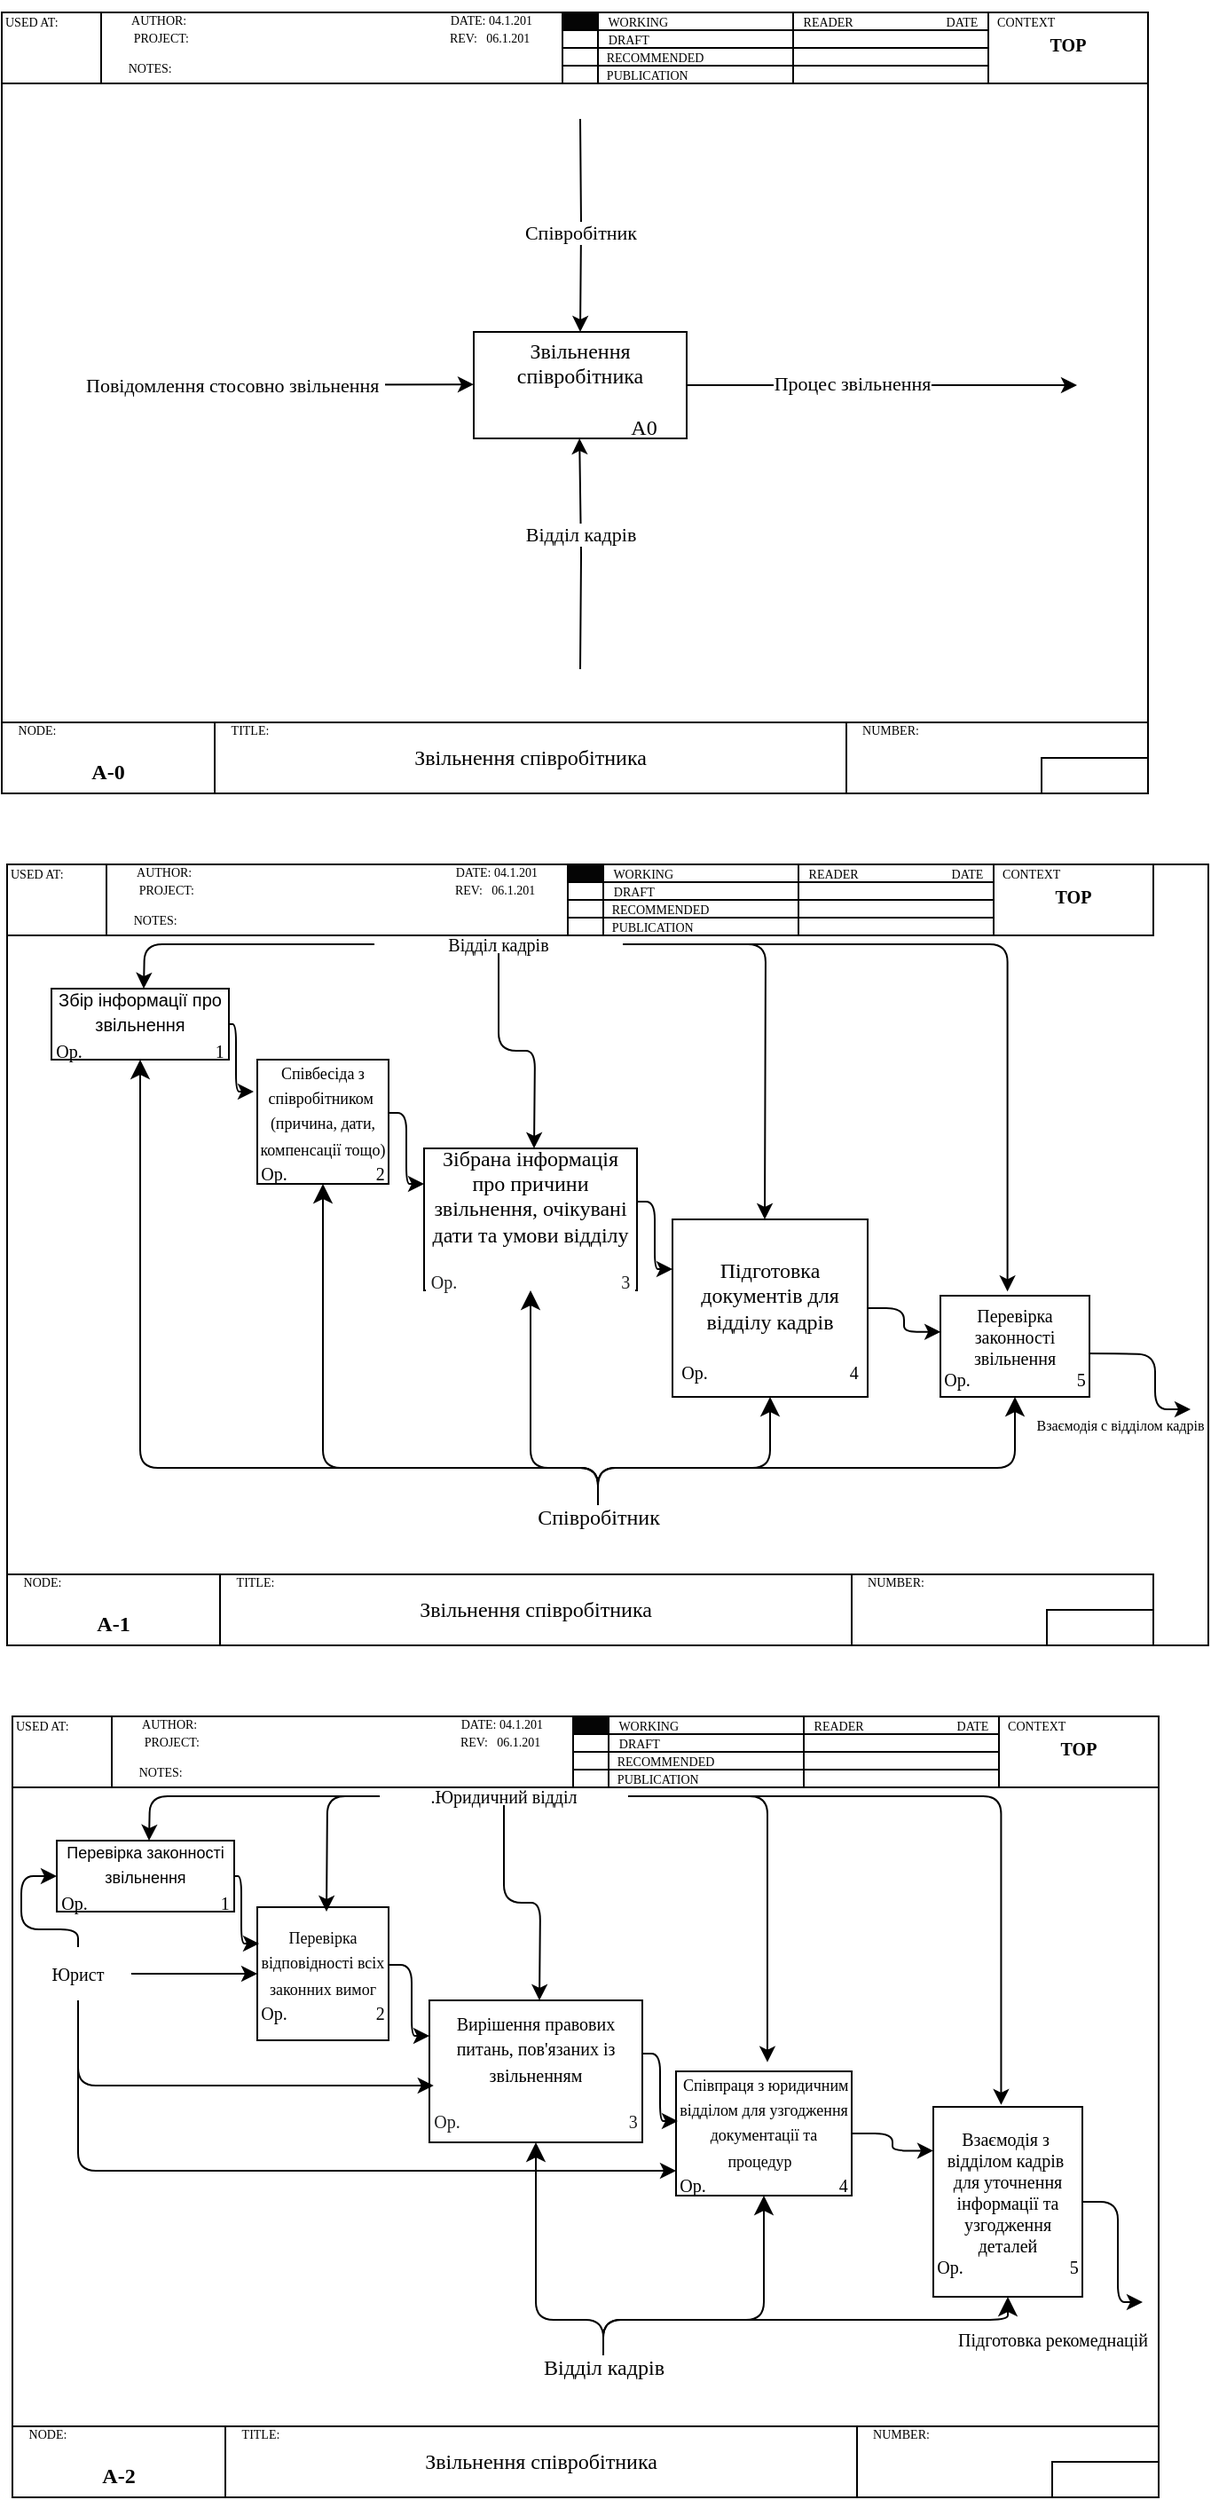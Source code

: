 <mxfile version="22.1.7" type="device">
  <diagram name="Страница — 1" id="42sr3QPSp8Ot87zUAwDv">
    <mxGraphModel dx="823" dy="502" grid="1" gridSize="10" guides="1" tooltips="1" connect="1" arrows="1" fold="1" page="1" pageScale="1" pageWidth="1169" pageHeight="827" math="0" shadow="0">
      <root>
        <mxCell id="0" />
        <mxCell id="1" parent="0" />
        <mxCell id="xy8TFiq3oX3Hj0c8C93q-1" value="" style="rounded=0;whiteSpace=wrap;html=1;fillColor=default;backgroundOutline=0;" parent="1" vertex="1">
          <mxGeometry x="200" y="20" width="646" height="440" as="geometry" />
        </mxCell>
        <mxCell id="xy8TFiq3oX3Hj0c8C93q-11" value="" style="rounded=0;whiteSpace=wrap;html=1;backgroundOutline=0;" parent="1" vertex="1">
          <mxGeometry x="200" y="20" width="646" height="40" as="geometry" />
        </mxCell>
        <mxCell id="xy8TFiq3oX3Hj0c8C93q-12" value="" style="rounded=0;whiteSpace=wrap;html=1;backgroundOutline=0;" parent="1" vertex="1">
          <mxGeometry x="200" y="420" width="646" height="40" as="geometry" />
        </mxCell>
        <mxCell id="xy8TFiq3oX3Hj0c8C93q-13" value="&lt;div style=&quot;&quot;&gt;&lt;span style=&quot;background-color: initial;&quot;&gt;&lt;font style=&quot;font-size: 7px;&quot;&gt;USED AT:&lt;/font&gt;&lt;/span&gt;&lt;/div&gt;&lt;font style=&quot;font-size: 11px;&quot;&gt;&lt;div style=&quot;&quot;&gt;&lt;font style=&quot;font-size: 11px;&quot;&gt;&lt;br&gt;&lt;/font&gt;&lt;/div&gt;&lt;/font&gt;&lt;div style=&quot;font-size: 11px;&quot;&gt;&lt;br&gt;&lt;/div&gt;" style="rounded=0;whiteSpace=wrap;html=1;align=left;spacingBottom=6;backgroundOutline=0;fontFamily=Times New Roman;" parent="1" vertex="1">
          <mxGeometry x="200" y="20" width="56" height="40" as="geometry" />
        </mxCell>
        <mxCell id="xy8TFiq3oX3Hj0c8C93q-14" value="&lt;p style=&quot;line-height: 140%; font-size: 7px;&quot;&gt;&lt;font style=&quot;font-size: 7px;&quot;&gt;AUTHOR:&amp;nbsp; &amp;nbsp; &amp;nbsp; &amp;nbsp; &amp;nbsp; &amp;nbsp; &amp;nbsp; &amp;nbsp; &amp;nbsp; &amp;nbsp; &amp;nbsp; &amp;nbsp; &amp;nbsp; &amp;nbsp; &amp;nbsp; &amp;nbsp; &amp;nbsp; &amp;nbsp; &amp;nbsp; &amp;nbsp; &amp;nbsp; &amp;nbsp; &amp;nbsp; &amp;nbsp; &amp;nbsp; &amp;nbsp; &amp;nbsp; &amp;nbsp; &amp;nbsp; &amp;nbsp; &amp;nbsp; &amp;nbsp; &amp;nbsp; &amp;nbsp; &amp;nbsp; &amp;nbsp; &amp;nbsp; &amp;nbsp; &amp;nbsp; &amp;nbsp; &amp;nbsp; &amp;nbsp; &amp;nbsp;DATE: 04.1.201&lt;br&gt;PROJECT:&amp;nbsp; &amp;nbsp; &amp;nbsp; &amp;nbsp; &amp;nbsp; &amp;nbsp; &amp;nbsp; &amp;nbsp; &amp;nbsp; &amp;nbsp; &amp;nbsp; &amp;nbsp; &amp;nbsp; &amp;nbsp; &amp;nbsp; &amp;nbsp; &amp;nbsp; &amp;nbsp; &amp;nbsp; &amp;nbsp; &amp;nbsp; &amp;nbsp; &amp;nbsp; &amp;nbsp; &amp;nbsp; &amp;nbsp; &amp;nbsp; &amp;nbsp; &amp;nbsp; &amp;nbsp; &amp;nbsp; &amp;nbsp; &amp;nbsp; &amp;nbsp; &amp;nbsp; &amp;nbsp; &amp;nbsp; &amp;nbsp; &amp;nbsp; &amp;nbsp; &amp;nbsp; &amp;nbsp; REV:&amp;nbsp; &amp;nbsp;06.1.201&lt;/font&gt;&lt;/p&gt;&lt;p style=&quot;line-height: 140%; font-size: 7px;&quot;&gt;&lt;font style=&quot;font-size: 7px;&quot;&gt;NOTES:&amp;nbsp; &amp;nbsp; &amp;nbsp; &amp;nbsp; &amp;nbsp; &amp;nbsp; &amp;nbsp; &amp;nbsp; &amp;nbsp; &amp;nbsp; &amp;nbsp; &amp;nbsp; &amp;nbsp; &amp;nbsp; &amp;nbsp; &amp;nbsp; &amp;nbsp; &amp;nbsp; &amp;nbsp; &amp;nbsp; &amp;nbsp; &amp;nbsp; &amp;nbsp; &amp;nbsp; &amp;nbsp; &amp;nbsp; &amp;nbsp; &amp;nbsp; &amp;nbsp; &amp;nbsp; &amp;nbsp; &amp;nbsp; &amp;nbsp; &amp;nbsp; &amp;nbsp; &amp;nbsp; &amp;nbsp; &amp;nbsp; &amp;nbsp; &amp;nbsp; &amp;nbsp; &amp;nbsp; &amp;nbsp; &amp;nbsp; &amp;nbsp; &amp;nbsp; &amp;nbsp; &amp;nbsp; &amp;nbsp; &amp;nbsp; &amp;nbsp; &amp;nbsp; &amp;nbsp; &amp;nbsp; &amp;nbsp; &amp;nbsp; &amp;nbsp; &amp;nbsp; &amp;nbsp;&lt;/font&gt;&lt;/p&gt;" style="rounded=0;whiteSpace=wrap;html=1;spacingBottom=3;labelPosition=center;verticalLabelPosition=middle;align=center;verticalAlign=middle;backgroundOutline=0;fontFamily=Times New Roman;" parent="1" vertex="1">
          <mxGeometry x="256" y="20" width="260" height="40" as="geometry" />
        </mxCell>
        <mxCell id="xy8TFiq3oX3Hj0c8C93q-15" value="" style="rounded=0;whiteSpace=wrap;html=1;backgroundOutline=0;" parent="1" vertex="1">
          <mxGeometry x="516" y="20" width="20" height="40" as="geometry" />
        </mxCell>
        <mxCell id="xy8TFiq3oX3Hj0c8C93q-16" value="" style="rounded=0;whiteSpace=wrap;html=1;backgroundOutline=0;" parent="1" vertex="1">
          <mxGeometry x="536" y="20" width="110" height="40" as="geometry" />
        </mxCell>
        <mxCell id="xy8TFiq3oX3Hj0c8C93q-17" value="" style="rounded=0;whiteSpace=wrap;html=1;backgroundOutline=0;" parent="1" vertex="1">
          <mxGeometry x="646" y="20" width="110" height="40" as="geometry" />
        </mxCell>
        <mxCell id="xy8TFiq3oX3Hj0c8C93q-18" value="&lt;b&gt;&lt;br&gt;A-0&lt;/b&gt;" style="rounded=0;whiteSpace=wrap;html=1;strokeColor=default;backgroundOutline=0;fontFamily=Times New Roman;" parent="1" vertex="1">
          <mxGeometry x="200" y="420" width="120" height="40" as="geometry" />
        </mxCell>
        <mxCell id="xy8TFiq3oX3Hj0c8C93q-19" value="Звільнення співробітника" style="rounded=0;whiteSpace=wrap;html=1;align=center;backgroundOutline=0;fontFamily=Times New Roman;" parent="1" vertex="1">
          <mxGeometry x="320" y="420" width="356" height="40" as="geometry" />
        </mxCell>
        <mxCell id="xy8TFiq3oX3Hj0c8C93q-20" value="" style="rounded=0;whiteSpace=wrap;html=1;backgroundOutline=0;fontFamily=Times New Roman;" parent="1" vertex="1">
          <mxGeometry x="676" y="420" width="170" height="40" as="geometry" />
        </mxCell>
        <mxCell id="xy8TFiq3oX3Hj0c8C93q-22" value="&lt;font style=&quot;font-size: 7px;&quot;&gt;WORKING&amp;nbsp; &amp;nbsp; &amp;nbsp; &amp;nbsp; &amp;nbsp; &amp;nbsp; &amp;nbsp; &amp;nbsp; &amp;nbsp; &amp;nbsp; &amp;nbsp; &amp;nbsp; &amp;nbsp; &amp;nbsp; &amp;nbsp; &amp;nbsp; &amp;nbsp; &amp;nbsp; &amp;nbsp;&lt;/font&gt;" style="rounded=0;whiteSpace=wrap;html=1;spacingBottom=2;backgroundOutline=0;fontFamily=Times New Roman;" parent="1" vertex="1">
          <mxGeometry x="536" y="20" width="110" height="10" as="geometry" />
        </mxCell>
        <mxCell id="xy8TFiq3oX3Hj0c8C93q-23" value="&lt;font style=&quot;font-size: 7px;&quot;&gt;DRAFT&amp;nbsp; &amp;nbsp; &amp;nbsp; &amp;nbsp; &amp;nbsp; &amp;nbsp; &amp;nbsp; &amp;nbsp; &amp;nbsp; &amp;nbsp; &amp;nbsp; &amp;nbsp; &amp;nbsp; &amp;nbsp; &amp;nbsp; &amp;nbsp; &amp;nbsp; &amp;nbsp; &amp;nbsp; &amp;nbsp; &amp;nbsp; &amp;nbsp;&lt;/font&gt;" style="rounded=0;whiteSpace=wrap;html=1;spacingBottom=2;backgroundOutline=0;fontFamily=Times New Roman;" parent="1" vertex="1">
          <mxGeometry x="536" y="30" width="110" height="10" as="geometry" />
        </mxCell>
        <mxCell id="xy8TFiq3oX3Hj0c8C93q-24" value="&lt;font style=&quot;font-size: 7px;&quot;&gt;RECOMMENDED&amp;nbsp; &amp;nbsp; &amp;nbsp; &amp;nbsp; &amp;nbsp; &amp;nbsp; &amp;nbsp; &amp;nbsp; &amp;nbsp; &amp;nbsp; &amp;nbsp; &amp;nbsp; &amp;nbsp;&amp;nbsp;&lt;/font&gt;" style="rounded=0;whiteSpace=wrap;html=1;spacingBottom=2;backgroundOutline=0;fontFamily=Times New Roman;" parent="1" vertex="1">
          <mxGeometry x="536" y="40" width="110" height="10" as="geometry" />
        </mxCell>
        <mxCell id="xy8TFiq3oX3Hj0c8C93q-25" value="&lt;font style=&quot;font-size: 7px;&quot;&gt;PUBLICATION&amp;nbsp; &amp;nbsp; &amp;nbsp; &amp;nbsp; &amp;nbsp; &amp;nbsp; &amp;nbsp; &amp;nbsp; &amp;nbsp; &amp;nbsp; &amp;nbsp; &amp;nbsp; &amp;nbsp; &amp;nbsp; &amp;nbsp; &amp;nbsp;&lt;/font&gt;" style="rounded=0;whiteSpace=wrap;html=1;spacingBottom=2;backgroundOutline=0;fontFamily=Times New Roman;" parent="1" vertex="1">
          <mxGeometry x="536" y="50" width="110" height="10" as="geometry" />
        </mxCell>
        <mxCell id="xy8TFiq3oX3Hj0c8C93q-27" value="" style="rounded=0;whiteSpace=wrap;html=1;backgroundOutline=0;" parent="1" vertex="1">
          <mxGeometry x="646" y="20" width="110" height="20" as="geometry" />
        </mxCell>
        <mxCell id="xy8TFiq3oX3Hj0c8C93q-29" value="" style="rounded=0;whiteSpace=wrap;html=1;backgroundOutline=0;" parent="1" vertex="1">
          <mxGeometry x="646" y="40" width="110" height="10" as="geometry" />
        </mxCell>
        <mxCell id="xy8TFiq3oX3Hj0c8C93q-30" value="" style="rounded=0;whiteSpace=wrap;html=1;backgroundOutline=0;" parent="1" vertex="1">
          <mxGeometry x="646" y="50" width="110" height="10" as="geometry" />
        </mxCell>
        <mxCell id="xy8TFiq3oX3Hj0c8C93q-32" value="" style="rounded=0;whiteSpace=wrap;html=1;labelBackgroundColor=none;labelBorderColor=none;fillColor=#050505;backgroundOutline=0;" parent="1" vertex="1">
          <mxGeometry x="516" y="20" width="20" height="10" as="geometry" />
        </mxCell>
        <mxCell id="xy8TFiq3oX3Hj0c8C93q-33" value="" style="rounded=0;whiteSpace=wrap;html=1;backgroundOutline=0;" parent="1" vertex="1">
          <mxGeometry x="516" y="30" width="20" height="10" as="geometry" />
        </mxCell>
        <mxCell id="xy8TFiq3oX3Hj0c8C93q-34" value="" style="rounded=0;whiteSpace=wrap;html=1;backgroundOutline=0;" parent="1" vertex="1">
          <mxGeometry x="516" y="40" width="20" height="10" as="geometry" />
        </mxCell>
        <mxCell id="xy8TFiq3oX3Hj0c8C93q-35" value="" style="rounded=0;whiteSpace=wrap;html=1;backgroundOutline=0;" parent="1" vertex="1">
          <mxGeometry x="516" y="50" width="20" height="10" as="geometry" />
        </mxCell>
        <mxCell id="xy8TFiq3oX3Hj0c8C93q-36" value="" style="rounded=0;whiteSpace=wrap;html=1;backgroundOutline=0;" parent="1" vertex="1">
          <mxGeometry x="786" y="440" width="60" height="20" as="geometry" />
        </mxCell>
        <mxCell id="xy8TFiq3oX3Hj0c8C93q-37" value="&lt;font style=&quot;font-size: 7px;&quot;&gt;NODE:&lt;/font&gt;" style="text;html=1;strokeColor=none;fillColor=none;align=center;verticalAlign=middle;whiteSpace=wrap;rounded=0;fontSize=7;backgroundOutline=0;fontFamily=Times New Roman;" parent="1" vertex="1">
          <mxGeometry x="200" y="420" width="40" height="10" as="geometry" />
        </mxCell>
        <mxCell id="xy8TFiq3oX3Hj0c8C93q-38" value="&lt;font style=&quot;font-size: 7px;&quot;&gt;TITLE:&lt;/font&gt;" style="text;html=1;strokeColor=none;fillColor=none;align=center;verticalAlign=middle;whiteSpace=wrap;rounded=0;fontSize=7;backgroundOutline=0;fontFamily=Times New Roman;" parent="1" vertex="1">
          <mxGeometry x="320" y="415" width="40" height="20" as="geometry" />
        </mxCell>
        <mxCell id="xy8TFiq3oX3Hj0c8C93q-39" value="&lt;font style=&quot;font-size: 7px;&quot;&gt;NUMBER:&lt;/font&gt;" style="text;html=1;strokeColor=none;fillColor=none;align=center;verticalAlign=middle;whiteSpace=wrap;rounded=0;fontSize=7;backgroundOutline=0;fontFamily=Times New Roman;" parent="1" vertex="1">
          <mxGeometry x="676" y="410" width="50" height="30" as="geometry" />
        </mxCell>
        <mxCell id="sCZOBfFbXWLYJdkkFuYO-12" style="edgeStyle=orthogonalEdgeStyle;rounded=0;orthogonalLoop=1;jettySize=auto;html=1;backgroundOutline=0;" parent="1" source="sCZOBfFbXWLYJdkkFuYO-2" edge="1">
          <mxGeometry relative="1" as="geometry">
            <mxPoint x="806" y="230" as="targetPoint" />
          </mxGeometry>
        </mxCell>
        <mxCell id="fCVXZK6Cqgv34FtC3m_b-2" value="Процес звільнення" style="edgeLabel;html=1;align=center;verticalAlign=middle;resizable=0;points=[];backgroundOutline=0;fontFamily=Times New Roman;" parent="sCZOBfFbXWLYJdkkFuYO-12" vertex="1" connectable="0">
          <mxGeometry x="-0.158" y="1" relative="1" as="geometry">
            <mxPoint as="offset" />
          </mxGeometry>
        </mxCell>
        <mxCell id="sCZOBfFbXWLYJdkkFuYO-2" value="&lt;br&gt;Звільнення співробітника&lt;br&gt;&lt;br&gt;&amp;nbsp; &amp;nbsp; &amp;nbsp; &amp;nbsp; &amp;nbsp; &amp;nbsp; &amp;nbsp; &amp;nbsp; &amp;nbsp; &amp;nbsp; &amp;nbsp; &amp;nbsp; A0" style="rounded=0;whiteSpace=wrap;html=1;spacingBottom=10;backgroundOutline=0;fontFamily=Times New Roman;" parent="1" vertex="1">
          <mxGeometry x="466" y="200" width="120" height="60" as="geometry" />
        </mxCell>
        <mxCell id="sCZOBfFbXWLYJdkkFuYO-3" value="" style="endArrow=classic;html=1;rounded=0;backgroundOutline=0;" parent="1" edge="1">
          <mxGeometry width="50" height="50" relative="1" as="geometry">
            <mxPoint x="276" y="230" as="sourcePoint" />
            <mxPoint x="466" y="229.58" as="targetPoint" />
          </mxGeometry>
        </mxCell>
        <mxCell id="sCZOBfFbXWLYJdkkFuYO-4" value="Повідомлення стосовно звільнення&amp;nbsp;" style="edgeLabel;html=1;align=center;verticalAlign=middle;resizable=0;points=[];backgroundOutline=0;fontFamily=Times New Roman;" parent="sCZOBfFbXWLYJdkkFuYO-3" vertex="1" connectable="0">
          <mxGeometry x="-0.069" relative="1" as="geometry">
            <mxPoint x="-34" as="offset" />
          </mxGeometry>
        </mxCell>
        <mxCell id="sCZOBfFbXWLYJdkkFuYO-13" style="edgeStyle=orthogonalEdgeStyle;rounded=0;orthogonalLoop=1;jettySize=auto;html=1;backgroundOutline=0;" parent="1" edge="1">
          <mxGeometry relative="1" as="geometry">
            <mxPoint x="525.58" y="260" as="targetPoint" />
            <mxPoint x="526" y="390" as="sourcePoint" />
          </mxGeometry>
        </mxCell>
        <mxCell id="fCVXZK6Cqgv34FtC3m_b-1" value="Відділ кадрів" style="edgeLabel;html=1;align=center;verticalAlign=middle;resizable=0;points=[];backgroundOutline=0;fontFamily=Times New Roman;" parent="sCZOBfFbXWLYJdkkFuYO-13" vertex="1" connectable="0">
          <mxGeometry x="0.171" relative="1" as="geometry">
            <mxPoint as="offset" />
          </mxGeometry>
        </mxCell>
        <mxCell id="sCZOBfFbXWLYJdkkFuYO-14" style="edgeStyle=orthogonalEdgeStyle;rounded=0;orthogonalLoop=1;jettySize=auto;html=1;backgroundOutline=0;" parent="1" target="sCZOBfFbXWLYJdkkFuYO-2" edge="1">
          <mxGeometry relative="1" as="geometry">
            <mxPoint x="486" y="-40" as="targetPoint" />
            <mxPoint x="526" y="80" as="sourcePoint" />
          </mxGeometry>
        </mxCell>
        <mxCell id="fCVXZK6Cqgv34FtC3m_b-3" value="Співробітник" style="edgeLabel;html=1;align=center;verticalAlign=middle;resizable=0;points=[];backgroundOutline=0;fontFamily=Times New Roman;" parent="sCZOBfFbXWLYJdkkFuYO-14" vertex="1" connectable="0">
          <mxGeometry x="0.066" relative="1" as="geometry">
            <mxPoint as="offset" />
          </mxGeometry>
        </mxCell>
        <mxCell id="xy8TFiq3oX3Hj0c8C93q-41" value="&lt;font style=&quot;&quot;&gt;&lt;font style=&quot;font-size: 7px;&quot;&gt;CONTEXT&amp;nbsp; &amp;nbsp; &amp;nbsp; &amp;nbsp; &amp;nbsp; &amp;nbsp; &amp;nbsp; &amp;nbsp; &amp;nbsp; &amp;nbsp; &amp;nbsp; &amp;nbsp; &amp;nbsp; &amp;nbsp;&lt;br&gt;&lt;/font&gt;&lt;b style=&quot;&quot;&gt;&lt;font style=&quot;font-size: 10px;&quot;&gt;TOP&lt;/font&gt;&lt;/b&gt;&lt;br&gt;&lt;br&gt;&lt;/font&gt;" style="rounded=0;whiteSpace=wrap;html=1;spacingBottom=4;backgroundOutline=0;fontFamily=Times New Roman;" parent="1" vertex="1">
          <mxGeometry x="756" y="20" width="90" height="40" as="geometry" />
        </mxCell>
        <mxCell id="xy8TFiq3oX3Hj0c8C93q-42" value="&lt;font style=&quot;font-size: 7px;&quot;&gt;&lt;font style=&quot;font-size: 7px;&quot;&gt;READER&lt;/font&gt;&lt;font style=&quot;font-size: 7px;&quot;&gt;&amp;nbsp; &amp;nbsp; &amp;nbsp; &amp;nbsp; &amp;nbsp; &amp;nbsp; &amp;nbsp; &amp;nbsp; &amp;nbsp; &amp;nbsp; &amp;nbsp; &amp;nbsp; &amp;nbsp; &amp;nbsp; &amp;nbsp; DATE&lt;/font&gt;&lt;/font&gt;" style="rounded=0;whiteSpace=wrap;html=1;spacingBottom=3;backgroundOutline=0;fontFamily=Times New Roman;" parent="1" vertex="1">
          <mxGeometry x="646" y="20" width="110" height="10" as="geometry" />
        </mxCell>
        <mxCell id="HZuhbnD9lvpNgYjpt6V9-14" value="" style="rounded=0;whiteSpace=wrap;html=1;fillColor=default;backgroundOutline=0;movable=0;resizable=0;rotatable=0;deletable=0;editable=0;locked=1;connectable=0;" parent="1" vertex="1">
          <mxGeometry x="203" y="500" width="677" height="440" as="geometry" />
        </mxCell>
        <mxCell id="HZuhbnD9lvpNgYjpt6V9-15" value="" style="rounded=0;whiteSpace=wrap;html=1;backgroundOutline=0;" parent="1" vertex="1">
          <mxGeometry x="203" y="500" width="646" height="40" as="geometry" />
        </mxCell>
        <mxCell id="HZuhbnD9lvpNgYjpt6V9-16" value="" style="rounded=0;whiteSpace=wrap;html=1;backgroundOutline=0;" parent="1" vertex="1">
          <mxGeometry x="203" y="900" width="646" height="40" as="geometry" />
        </mxCell>
        <mxCell id="HZuhbnD9lvpNgYjpt6V9-17" value="&lt;div style=&quot;&quot;&gt;&lt;span style=&quot;background-color: initial;&quot;&gt;&lt;font style=&quot;font-size: 7px;&quot;&gt;USED AT:&lt;/font&gt;&lt;/span&gt;&lt;/div&gt;&lt;font style=&quot;font-size: 11px;&quot;&gt;&lt;div style=&quot;&quot;&gt;&lt;font style=&quot;font-size: 11px;&quot;&gt;&lt;br&gt;&lt;/font&gt;&lt;/div&gt;&lt;/font&gt;&lt;div style=&quot;font-size: 11px;&quot;&gt;&lt;br&gt;&lt;/div&gt;" style="rounded=0;whiteSpace=wrap;html=1;align=left;spacingBottom=6;backgroundOutline=0;fontFamily=Times New Roman;movable=0;resizable=0;rotatable=0;deletable=0;editable=0;locked=1;connectable=0;" parent="1" vertex="1">
          <mxGeometry x="203" y="500" width="56" height="40" as="geometry" />
        </mxCell>
        <mxCell id="HZuhbnD9lvpNgYjpt6V9-18" value="&lt;p style=&quot;line-height: 140%; font-size: 7px;&quot;&gt;&lt;font style=&quot;font-size: 7px;&quot;&gt;AUTHOR:&amp;nbsp; &amp;nbsp; &amp;nbsp; &amp;nbsp; &amp;nbsp; &amp;nbsp; &amp;nbsp; &amp;nbsp; &amp;nbsp; &amp;nbsp; &amp;nbsp; &amp;nbsp; &amp;nbsp; &amp;nbsp; &amp;nbsp; &amp;nbsp; &amp;nbsp; &amp;nbsp; &amp;nbsp; &amp;nbsp; &amp;nbsp; &amp;nbsp; &amp;nbsp; &amp;nbsp; &amp;nbsp; &amp;nbsp; &amp;nbsp; &amp;nbsp; &amp;nbsp; &amp;nbsp; &amp;nbsp; &amp;nbsp; &amp;nbsp; &amp;nbsp; &amp;nbsp; &amp;nbsp; &amp;nbsp; &amp;nbsp; &amp;nbsp; &amp;nbsp; &amp;nbsp; &amp;nbsp; &amp;nbsp;DATE: 04.1.201&lt;br&gt;PROJECT:&amp;nbsp; &amp;nbsp; &amp;nbsp; &amp;nbsp; &amp;nbsp; &amp;nbsp; &amp;nbsp; &amp;nbsp; &amp;nbsp; &amp;nbsp; &amp;nbsp; &amp;nbsp; &amp;nbsp; &amp;nbsp; &amp;nbsp; &amp;nbsp; &amp;nbsp; &amp;nbsp; &amp;nbsp; &amp;nbsp; &amp;nbsp; &amp;nbsp; &amp;nbsp; &amp;nbsp; &amp;nbsp; &amp;nbsp; &amp;nbsp; &amp;nbsp; &amp;nbsp; &amp;nbsp; &amp;nbsp; &amp;nbsp; &amp;nbsp; &amp;nbsp; &amp;nbsp; &amp;nbsp; &amp;nbsp; &amp;nbsp; &amp;nbsp; &amp;nbsp; &amp;nbsp; &amp;nbsp; REV:&amp;nbsp; &amp;nbsp;06.1.201&lt;/font&gt;&lt;/p&gt;&lt;p style=&quot;line-height: 140%; font-size: 7px;&quot;&gt;&lt;font style=&quot;font-size: 7px;&quot;&gt;NOTES:&amp;nbsp; &amp;nbsp; &amp;nbsp; &amp;nbsp; &amp;nbsp; &amp;nbsp; &amp;nbsp; &amp;nbsp; &amp;nbsp; &amp;nbsp; &amp;nbsp; &amp;nbsp; &amp;nbsp; &amp;nbsp; &amp;nbsp; &amp;nbsp; &amp;nbsp; &amp;nbsp; &amp;nbsp; &amp;nbsp; &amp;nbsp; &amp;nbsp; &amp;nbsp; &amp;nbsp; &amp;nbsp; &amp;nbsp; &amp;nbsp; &amp;nbsp; &amp;nbsp; &amp;nbsp; &amp;nbsp; &amp;nbsp; &amp;nbsp; &amp;nbsp; &amp;nbsp; &amp;nbsp; &amp;nbsp; &amp;nbsp; &amp;nbsp; &amp;nbsp; &amp;nbsp; &amp;nbsp; &amp;nbsp; &amp;nbsp; &amp;nbsp; &amp;nbsp; &amp;nbsp; &amp;nbsp; &amp;nbsp; &amp;nbsp; &amp;nbsp; &amp;nbsp; &amp;nbsp; &amp;nbsp; &amp;nbsp; &amp;nbsp; &amp;nbsp; &amp;nbsp; &amp;nbsp;&lt;/font&gt;&lt;/p&gt;" style="rounded=0;whiteSpace=wrap;html=1;spacingBottom=3;labelPosition=center;verticalLabelPosition=middle;align=center;verticalAlign=middle;backgroundOutline=0;fontFamily=Times New Roman;movable=0;resizable=0;rotatable=0;deletable=0;editable=0;locked=1;connectable=0;" parent="1" vertex="1">
          <mxGeometry x="259" y="500" width="260" height="40" as="geometry" />
        </mxCell>
        <mxCell id="HZuhbnD9lvpNgYjpt6V9-19" value="" style="rounded=0;whiteSpace=wrap;html=1;backgroundOutline=0;" parent="1" vertex="1">
          <mxGeometry x="519" y="500" width="20" height="40" as="geometry" />
        </mxCell>
        <mxCell id="HZuhbnD9lvpNgYjpt6V9-20" value="" style="rounded=0;whiteSpace=wrap;html=1;backgroundOutline=0;" parent="1" vertex="1">
          <mxGeometry x="539" y="500" width="110" height="40" as="geometry" />
        </mxCell>
        <mxCell id="HZuhbnD9lvpNgYjpt6V9-21" value="" style="rounded=0;whiteSpace=wrap;html=1;backgroundOutline=0;" parent="1" vertex="1">
          <mxGeometry x="649" y="500" width="110" height="40" as="geometry" />
        </mxCell>
        <mxCell id="HZuhbnD9lvpNgYjpt6V9-22" value="&lt;b&gt;&lt;br&gt;A-1&lt;/b&gt;" style="rounded=0;whiteSpace=wrap;html=1;strokeColor=default;backgroundOutline=0;fontFamily=Times New Roman;movable=0;resizable=0;rotatable=0;deletable=0;editable=0;locked=1;connectable=0;" parent="1" vertex="1">
          <mxGeometry x="203" y="900" width="120" height="40" as="geometry" />
        </mxCell>
        <mxCell id="HZuhbnD9lvpNgYjpt6V9-23" value="Звільнення співробітника" style="rounded=0;whiteSpace=wrap;html=1;align=center;backgroundOutline=0;fontFamily=Times New Roman;movable=1;resizable=1;rotatable=1;deletable=1;editable=1;locked=0;connectable=1;" parent="1" vertex="1">
          <mxGeometry x="323" y="900" width="356" height="40" as="geometry" />
        </mxCell>
        <mxCell id="HZuhbnD9lvpNgYjpt6V9-24" value="" style="rounded=0;whiteSpace=wrap;html=1;backgroundOutline=0;fontFamily=Times New Roman;movable=0;resizable=0;rotatable=0;deletable=0;editable=0;locked=1;connectable=0;" parent="1" vertex="1">
          <mxGeometry x="679" y="900" width="170" height="40" as="geometry" />
        </mxCell>
        <mxCell id="HZuhbnD9lvpNgYjpt6V9-25" value="&lt;font style=&quot;font-size: 7px;&quot;&gt;WORKING&amp;nbsp; &amp;nbsp; &amp;nbsp; &amp;nbsp; &amp;nbsp; &amp;nbsp; &amp;nbsp; &amp;nbsp; &amp;nbsp; &amp;nbsp; &amp;nbsp; &amp;nbsp; &amp;nbsp; &amp;nbsp; &amp;nbsp; &amp;nbsp; &amp;nbsp; &amp;nbsp; &amp;nbsp;&lt;/font&gt;" style="rounded=0;whiteSpace=wrap;html=1;spacingBottom=2;backgroundOutline=0;fontFamily=Times New Roman;movable=0;resizable=0;rotatable=0;deletable=0;editable=0;locked=1;connectable=0;" parent="1" vertex="1">
          <mxGeometry x="539" y="500" width="110" height="10" as="geometry" />
        </mxCell>
        <mxCell id="HZuhbnD9lvpNgYjpt6V9-26" value="&lt;font style=&quot;font-size: 7px;&quot;&gt;DRAFT&amp;nbsp; &amp;nbsp; &amp;nbsp; &amp;nbsp; &amp;nbsp; &amp;nbsp; &amp;nbsp; &amp;nbsp; &amp;nbsp; &amp;nbsp; &amp;nbsp; &amp;nbsp; &amp;nbsp; &amp;nbsp; &amp;nbsp; &amp;nbsp; &amp;nbsp; &amp;nbsp; &amp;nbsp; &amp;nbsp; &amp;nbsp; &amp;nbsp;&lt;/font&gt;" style="rounded=0;whiteSpace=wrap;html=1;spacingBottom=2;backgroundOutline=0;fontFamily=Times New Roman;movable=0;resizable=0;rotatable=0;deletable=0;editable=0;locked=1;connectable=0;" parent="1" vertex="1">
          <mxGeometry x="539" y="510" width="110" height="10" as="geometry" />
        </mxCell>
        <mxCell id="HZuhbnD9lvpNgYjpt6V9-27" value="&lt;font style=&quot;font-size: 7px;&quot;&gt;RECOMMENDED&amp;nbsp; &amp;nbsp; &amp;nbsp; &amp;nbsp; &amp;nbsp; &amp;nbsp; &amp;nbsp; &amp;nbsp; &amp;nbsp; &amp;nbsp; &amp;nbsp; &amp;nbsp; &amp;nbsp;&amp;nbsp;&lt;/font&gt;" style="rounded=0;whiteSpace=wrap;html=1;spacingBottom=2;backgroundOutline=0;fontFamily=Times New Roman;movable=0;resizable=0;rotatable=0;deletable=0;editable=0;locked=1;connectable=0;" parent="1" vertex="1">
          <mxGeometry x="539" y="520" width="110" height="10" as="geometry" />
        </mxCell>
        <mxCell id="HZuhbnD9lvpNgYjpt6V9-28" value="&lt;font style=&quot;font-size: 7px;&quot;&gt;PUBLICATION&amp;nbsp; &amp;nbsp; &amp;nbsp; &amp;nbsp; &amp;nbsp; &amp;nbsp; &amp;nbsp; &amp;nbsp; &amp;nbsp; &amp;nbsp; &amp;nbsp; &amp;nbsp; &amp;nbsp; &amp;nbsp; &amp;nbsp; &amp;nbsp;&lt;/font&gt;" style="rounded=0;whiteSpace=wrap;html=1;spacingBottom=2;backgroundOutline=0;fontFamily=Times New Roman;movable=0;resizable=0;rotatable=0;deletable=0;editable=0;locked=1;connectable=0;" parent="1" vertex="1">
          <mxGeometry x="539" y="530" width="110" height="10" as="geometry" />
        </mxCell>
        <mxCell id="HZuhbnD9lvpNgYjpt6V9-29" value="" style="rounded=0;whiteSpace=wrap;html=1;backgroundOutline=0;movable=0;resizable=0;rotatable=0;deletable=0;editable=0;locked=1;connectable=0;" parent="1" vertex="1">
          <mxGeometry x="649" y="500" width="110" height="20" as="geometry" />
        </mxCell>
        <mxCell id="HZuhbnD9lvpNgYjpt6V9-30" value="" style="rounded=0;whiteSpace=wrap;html=1;backgroundOutline=0;movable=0;resizable=0;rotatable=0;deletable=0;editable=0;locked=1;connectable=0;" parent="1" vertex="1">
          <mxGeometry x="649" y="520" width="110" height="10" as="geometry" />
        </mxCell>
        <mxCell id="HZuhbnD9lvpNgYjpt6V9-31" value="" style="rounded=0;whiteSpace=wrap;html=1;backgroundOutline=0;movable=0;resizable=0;rotatable=0;deletable=0;editable=0;locked=1;connectable=0;" parent="1" vertex="1">
          <mxGeometry x="649" y="530" width="110" height="10" as="geometry" />
        </mxCell>
        <mxCell id="HZuhbnD9lvpNgYjpt6V9-32" value="" style="rounded=0;whiteSpace=wrap;html=1;labelBackgroundColor=none;labelBorderColor=none;fillColor=#050505;backgroundOutline=0;movable=0;resizable=0;rotatable=0;deletable=0;editable=0;locked=1;connectable=0;" parent="1" vertex="1">
          <mxGeometry x="519" y="500" width="20" height="10" as="geometry" />
        </mxCell>
        <mxCell id="HZuhbnD9lvpNgYjpt6V9-33" value="" style="rounded=0;whiteSpace=wrap;html=1;backgroundOutline=0;movable=0;resizable=0;rotatable=0;deletable=0;editable=0;locked=1;connectable=0;" parent="1" vertex="1">
          <mxGeometry x="519" y="510" width="20" height="10" as="geometry" />
        </mxCell>
        <mxCell id="HZuhbnD9lvpNgYjpt6V9-34" value="" style="rounded=0;whiteSpace=wrap;html=1;backgroundOutline=0;movable=0;resizable=0;rotatable=0;deletable=0;editable=0;locked=1;connectable=0;" parent="1" vertex="1">
          <mxGeometry x="519" y="520" width="20" height="10" as="geometry" />
        </mxCell>
        <mxCell id="HZuhbnD9lvpNgYjpt6V9-35" value="" style="rounded=0;whiteSpace=wrap;html=1;backgroundOutline=0;movable=0;resizable=0;rotatable=0;deletable=0;editable=0;locked=1;connectable=0;" parent="1" vertex="1">
          <mxGeometry x="519" y="530" width="20" height="10" as="geometry" />
        </mxCell>
        <mxCell id="HZuhbnD9lvpNgYjpt6V9-36" value="" style="rounded=0;whiteSpace=wrap;html=1;backgroundOutline=0;movable=0;resizable=0;rotatable=0;deletable=0;editable=0;locked=1;connectable=0;" parent="1" vertex="1">
          <mxGeometry x="789" y="920" width="60" height="20" as="geometry" />
        </mxCell>
        <mxCell id="HZuhbnD9lvpNgYjpt6V9-37" value="&lt;font style=&quot;font-size: 7px;&quot;&gt;NODE:&lt;/font&gt;" style="text;html=1;strokeColor=none;fillColor=none;align=center;verticalAlign=middle;whiteSpace=wrap;rounded=0;fontSize=7;backgroundOutline=0;fontFamily=Times New Roman;movable=0;resizable=0;rotatable=0;deletable=0;editable=0;locked=1;connectable=0;" parent="1" vertex="1">
          <mxGeometry x="203" y="900" width="40" height="10" as="geometry" />
        </mxCell>
        <mxCell id="HZuhbnD9lvpNgYjpt6V9-38" value="&lt;font style=&quot;font-size: 7px;&quot;&gt;TITLE:&lt;/font&gt;" style="text;html=1;strokeColor=none;fillColor=none;align=center;verticalAlign=middle;whiteSpace=wrap;rounded=0;fontSize=7;backgroundOutline=0;fontFamily=Times New Roman;movable=0;resizable=0;rotatable=0;deletable=0;editable=0;locked=1;connectable=0;" parent="1" vertex="1">
          <mxGeometry x="323" y="895" width="40" height="20" as="geometry" />
        </mxCell>
        <mxCell id="HZuhbnD9lvpNgYjpt6V9-39" value="&lt;font style=&quot;font-size: 7px;&quot;&gt;NUMBER:&lt;/font&gt;" style="text;html=1;strokeColor=none;fillColor=none;align=center;verticalAlign=middle;whiteSpace=wrap;rounded=0;fontSize=7;backgroundOutline=0;fontFamily=Times New Roman;movable=0;resizable=0;rotatable=0;deletable=0;editable=0;locked=1;connectable=0;" parent="1" vertex="1">
          <mxGeometry x="679" y="890" width="50" height="30" as="geometry" />
        </mxCell>
        <mxCell id="HZuhbnD9lvpNgYjpt6V9-49" value="&lt;font style=&quot;&quot;&gt;&lt;font style=&quot;font-size: 7px;&quot;&gt;CONTEXT&amp;nbsp; &amp;nbsp; &amp;nbsp; &amp;nbsp; &amp;nbsp; &amp;nbsp; &amp;nbsp; &amp;nbsp; &amp;nbsp; &amp;nbsp; &amp;nbsp; &amp;nbsp; &amp;nbsp; &amp;nbsp;&lt;br&gt;&lt;/font&gt;&lt;b style=&quot;&quot;&gt;&lt;font style=&quot;font-size: 10px;&quot;&gt;TOP&lt;/font&gt;&lt;/b&gt;&lt;br&gt;&lt;br&gt;&lt;/font&gt;" style="rounded=0;whiteSpace=wrap;html=1;spacingBottom=4;backgroundOutline=0;fontFamily=Times New Roman;movable=0;resizable=0;rotatable=0;deletable=0;editable=0;locked=1;connectable=0;" parent="1" vertex="1">
          <mxGeometry x="759" y="500" width="90" height="40" as="geometry" />
        </mxCell>
        <mxCell id="HZuhbnD9lvpNgYjpt6V9-50" value="&lt;font style=&quot;font-size: 7px;&quot;&gt;&lt;font style=&quot;font-size: 7px;&quot;&gt;READER&lt;/font&gt;&lt;font style=&quot;font-size: 7px;&quot;&gt;&amp;nbsp; &amp;nbsp; &amp;nbsp; &amp;nbsp; &amp;nbsp; &amp;nbsp; &amp;nbsp; &amp;nbsp; &amp;nbsp; &amp;nbsp; &amp;nbsp; &amp;nbsp; &amp;nbsp; &amp;nbsp; &amp;nbsp; DATE&lt;/font&gt;&lt;/font&gt;" style="rounded=0;whiteSpace=wrap;html=1;spacingBottom=3;backgroundOutline=0;fontFamily=Times New Roman;" parent="1" vertex="1">
          <mxGeometry x="649" y="500" width="110" height="10" as="geometry" />
        </mxCell>
        <mxCell id="HZuhbnD9lvpNgYjpt6V9-6" value="&lt;font style=&quot;font-size: 10px;&quot;&gt;Збір інформації про звільнення&lt;/font&gt;&lt;font face=&quot;Times New Roman&quot; style=&quot;font-size: 10px;&quot;&gt;&lt;br&gt;Ор.&amp;nbsp; &amp;nbsp; &amp;nbsp; &amp;nbsp; &amp;nbsp; &amp;nbsp; &amp;nbsp; &amp;nbsp; &amp;nbsp; &amp;nbsp; &amp;nbsp; &amp;nbsp; &amp;nbsp; &amp;nbsp; &amp;nbsp; 1&lt;/font&gt;" style="rounded=0;whiteSpace=wrap;html=1;" parent="1" vertex="1">
          <mxGeometry x="228" y="570" width="100" height="40" as="geometry" />
        </mxCell>
        <mxCell id="HZuhbnD9lvpNgYjpt6V9-7" style="edgeStyle=orthogonalEdgeStyle;rounded=1;orthogonalLoop=1;jettySize=auto;html=1;entryX=0;entryY=0.25;entryDx=0;entryDy=0;" parent="1" source="HZuhbnD9lvpNgYjpt6V9-8" target="HZuhbnD9lvpNgYjpt6V9-9" edge="1">
          <mxGeometry relative="1" as="geometry">
            <mxPoint x="428" y="678" as="targetPoint" />
            <Array as="points">
              <mxPoint x="428" y="640" />
              <mxPoint x="428" y="680" />
            </Array>
          </mxGeometry>
        </mxCell>
        <mxCell id="HZuhbnD9lvpNgYjpt6V9-8" value="&lt;font face=&quot;Times New Roman&quot; style=&quot;&quot;&gt;&lt;font style=&quot;font-size: 9px;&quot;&gt;&lt;font style=&quot;font-size: 9px;&quot;&gt;&lt;font style=&quot;font-size: 9px;&quot;&gt;Співбесіда з співробітником&amp;nbsp; &lt;/font&gt;&lt;br&gt;&lt;font style=&quot;font-size: 9px;&quot;&gt;(причина, дати, компенсації тощо)&lt;/font&gt;&lt;/font&gt;&lt;br&gt;&lt;/font&gt;&lt;/font&gt;&lt;span style=&quot;font-family: &amp;quot;Times New Roman&amp;quot;; font-size: 10px;&quot;&gt;Ор.&amp;nbsp; &amp;nbsp; &amp;nbsp; &amp;nbsp; &amp;nbsp; &amp;nbsp; &amp;nbsp; &amp;nbsp; &amp;nbsp; &amp;nbsp; 2&lt;/span&gt;&lt;font face=&quot;Times New Roman&quot; style=&quot;font-size: 10px;&quot;&gt;&lt;font style=&quot;font-size: 10px;&quot; color=&quot;#050505&quot;&gt;&lt;span style=&quot;text-align: start; background-color: rgb(255, 255, 255);&quot;&gt;&lt;br&gt;&lt;/span&gt;&lt;/font&gt;&lt;/font&gt;" style="rounded=0;whiteSpace=wrap;html=1;" parent="1" vertex="1">
          <mxGeometry x="344" y="610" width="74" height="70" as="geometry" />
        </mxCell>
        <mxCell id="HZuhbnD9lvpNgYjpt6V9-9" value="&lt;font face=&quot;Times New Roman&quot; style=&quot;&quot;&gt;Зібрана інформація про причини звільнення, очікувані дати та умови відділу&lt;br&gt;&lt;span style=&quot;font-size: 10px;&quot;&gt;&amp;nbsp;&lt;/span&gt;&lt;br&gt;&lt;span style=&quot;font-size: 10px;&quot;&gt;&lt;div style=&quot;color: rgb(32, 33, 34); background-color: rgb(255, 255, 255);&quot;&gt;Ор.&amp;nbsp; &amp;nbsp; &amp;nbsp; &amp;nbsp; &amp;nbsp; &amp;nbsp; &amp;nbsp; &amp;nbsp; &amp;nbsp; &amp;nbsp; &amp;nbsp; &amp;nbsp; &amp;nbsp; &amp;nbsp; &amp;nbsp; &amp;nbsp; &amp;nbsp; &amp;nbsp; &amp;nbsp;3&lt;br&gt;&lt;/div&gt;&lt;/span&gt;&lt;/font&gt;" style="rounded=0;whiteSpace=wrap;html=1;spacingLeft=0;align=center;" parent="1" vertex="1">
          <mxGeometry x="438" y="660" width="120" height="80" as="geometry" />
        </mxCell>
        <mxCell id="fjZeneE--3YOPHLyXOok-3" style="edgeStyle=orthogonalEdgeStyle;rounded=1;orthogonalLoop=1;jettySize=auto;html=1;entryX=0.001;entryY=0.358;entryDx=0;entryDy=0;entryPerimeter=0;" parent="1" source="HZuhbnD9lvpNgYjpt6V9-10" target="HZuhbnD9lvpNgYjpt6V9-13" edge="1">
          <mxGeometry relative="1" as="geometry">
            <mxPoint x="708" y="779" as="targetPoint" />
          </mxGeometry>
        </mxCell>
        <mxCell id="HZuhbnD9lvpNgYjpt6V9-10" value="&lt;font style=&quot;&quot; face=&quot;Times New Roman&quot;&gt;&lt;font style=&quot;&quot;&gt;&lt;br&gt;Підготовка документів для відділу кадрів&lt;br&gt;&lt;br&gt;&lt;/font&gt;&lt;span style=&quot;font-size: 10px;&quot;&gt;Ор.&amp;nbsp; &amp;nbsp; &amp;nbsp; &amp;nbsp; &amp;nbsp; &amp;nbsp; &amp;nbsp; &amp;nbsp; &amp;nbsp; &amp;nbsp; &amp;nbsp; &amp;nbsp; &amp;nbsp; &amp;nbsp; &amp;nbsp; &amp;nbsp; 4&lt;/span&gt;&lt;/font&gt;&lt;font face=&quot;Times New Roman&quot; style=&quot;font-size: 10px;&quot;&gt;&lt;br&gt;&lt;/font&gt;" style="rounded=0;whiteSpace=wrap;html=1;" parent="1" vertex="1">
          <mxGeometry x="578" y="700" width="110" height="100" as="geometry" />
        </mxCell>
        <mxCell id="HZuhbnD9lvpNgYjpt6V9-11" style="edgeStyle=orthogonalEdgeStyle;rounded=1;orthogonalLoop=1;jettySize=auto;html=1;entryX=0;entryY=0.25;entryDx=0;entryDy=0;" parent="1" edge="1">
          <mxGeometry relative="1" as="geometry">
            <mxPoint x="328" y="590" as="sourcePoint" />
            <mxPoint x="342" y="628" as="targetPoint" />
            <Array as="points">
              <mxPoint x="332" y="590" />
              <mxPoint x="332" y="628" />
            </Array>
          </mxGeometry>
        </mxCell>
        <mxCell id="HZuhbnD9lvpNgYjpt6V9-12" style="edgeStyle=orthogonalEdgeStyle;rounded=1;orthogonalLoop=1;jettySize=auto;html=1;entryX=0;entryY=0.25;entryDx=0;entryDy=0;" parent="1" edge="1">
          <mxGeometry relative="1" as="geometry">
            <mxPoint x="558" y="690" as="sourcePoint" />
            <mxPoint x="578" y="728" as="targetPoint" />
            <Array as="points">
              <mxPoint x="568" y="690" />
              <mxPoint x="568" y="728" />
              <mxPoint x="578" y="728" />
            </Array>
          </mxGeometry>
        </mxCell>
        <mxCell id="fjZeneE--3YOPHLyXOok-15" style="edgeStyle=orthogonalEdgeStyle;rounded=1;orthogonalLoop=1;jettySize=auto;html=1;" parent="1" edge="1">
          <mxGeometry relative="1" as="geometry">
            <mxPoint x="870" y="807" as="targetPoint" />
            <mxPoint x="794" y="775.483" as="sourcePoint" />
            <Array as="points">
              <mxPoint x="817" y="776" />
              <mxPoint x="850" y="776" />
              <mxPoint x="850" y="807" />
            </Array>
          </mxGeometry>
        </mxCell>
        <mxCell id="fjZeneE--3YOPHLyXOok-16" value="Взаємодія с відділом кадрів" style="edgeLabel;align=center;verticalAlign=middle;resizable=0;points=[];fontFamily=Times New Roman;fontSize=8;html=1;labelBackgroundColor=none;" parent="fjZeneE--3YOPHLyXOok-15" vertex="1" connectable="0">
          <mxGeometry x="-0.077" y="1" relative="1" as="geometry">
            <mxPoint x="-14" y="41" as="offset" />
          </mxGeometry>
        </mxCell>
        <mxCell id="HZuhbnD9lvpNgYjpt6V9-13" value="&lt;font style=&quot;&quot;&gt;Перевірка законності звільнення             &lt;br style=&quot;font-size: 10px;&quot;&gt;&lt;/font&gt;Ор.&amp;nbsp; &amp;nbsp; &amp;nbsp; &amp;nbsp; &amp;nbsp; &amp;nbsp; &amp;nbsp; &amp;nbsp; &amp;nbsp; &amp;nbsp; &amp;nbsp; &amp;nbsp; 5&lt;font style=&quot;font-size: 10px;&quot;&gt;&lt;br style=&quot;font-size: 10px;&quot;&gt;&lt;/font&gt;" style="rounded=0;whiteSpace=wrap;html=1;fontFamily=Times New Roman;fontSize=10;" parent="1" vertex="1">
          <mxGeometry x="729" y="743" width="84" height="57" as="geometry" />
        </mxCell>
        <mxCell id="HZuhbnD9lvpNgYjpt6V9-56" value="" style="edgeStyle=elbowEdgeStyle;elbow=vertical;endArrow=classic;html=1;rounded=1;endSize=8;startSize=8;entryX=0.5;entryY=1;entryDx=0;entryDy=0;" parent="1" target="HZuhbnD9lvpNgYjpt6V9-9" edge="1">
          <mxGeometry width="50" height="50" relative="1" as="geometry">
            <mxPoint x="536" y="870" as="sourcePoint" />
            <mxPoint x="628" y="790" as="targetPoint" />
            <Array as="points">
              <mxPoint x="520" y="840" />
            </Array>
          </mxGeometry>
        </mxCell>
        <mxCell id="HZuhbnD9lvpNgYjpt6V9-57" value="" style="edgeStyle=elbowEdgeStyle;elbow=vertical;endArrow=classic;html=1;rounded=1;endSize=8;startSize=8;" parent="1" target="HZuhbnD9lvpNgYjpt6V9-8" edge="1">
          <mxGeometry width="50" height="50" relative="1" as="geometry">
            <mxPoint x="536" y="870" as="sourcePoint" />
            <mxPoint x="500" y="730" as="targetPoint" />
            <Array as="points">
              <mxPoint x="460" y="840" />
            </Array>
          </mxGeometry>
        </mxCell>
        <mxCell id="HZuhbnD9lvpNgYjpt6V9-58" value="" style="edgeStyle=elbowEdgeStyle;elbow=vertical;endArrow=classic;html=1;rounded=1;endSize=8;startSize=8;entryX=0.5;entryY=1;entryDx=0;entryDy=0;" parent="1" target="HZuhbnD9lvpNgYjpt6V9-6" edge="1">
          <mxGeometry width="50" height="50" relative="1" as="geometry">
            <mxPoint x="536" y="870" as="sourcePoint" />
            <mxPoint x="381" y="670" as="targetPoint" />
            <Array as="points">
              <mxPoint x="460" y="840" />
            </Array>
          </mxGeometry>
        </mxCell>
        <mxCell id="HZuhbnD9lvpNgYjpt6V9-59" value="" style="edgeStyle=elbowEdgeStyle;elbow=vertical;endArrow=classic;html=1;rounded=1;endSize=8;startSize=8;" parent="1" target="HZuhbnD9lvpNgYjpt6V9-10" edge="1">
          <mxGeometry width="50" height="50" relative="1" as="geometry">
            <mxPoint x="536" y="870" as="sourcePoint" />
            <mxPoint x="278" y="610" as="targetPoint" />
            <Array as="points">
              <mxPoint x="460" y="840" />
            </Array>
          </mxGeometry>
        </mxCell>
        <mxCell id="HZuhbnD9lvpNgYjpt6V9-60" value="&lt;font face=&quot;Times New Roman&quot;&gt;&lt;span style=&quot;font-size: 12px;&quot;&gt;Співробітник&lt;/span&gt;&lt;/font&gt;" style="edgeLabel;html=1;align=center;verticalAlign=middle;resizable=0;points=[];" parent="HZuhbnD9lvpNgYjpt6V9-59" vertex="1" connectable="0">
          <mxGeometry x="-0.969" relative="1" as="geometry">
            <mxPoint as="offset" />
          </mxGeometry>
        </mxCell>
        <mxCell id="fjZeneE--3YOPHLyXOok-1" value="" style="edgeStyle=elbowEdgeStyle;elbow=vertical;endArrow=classic;html=1;rounded=1;endSize=8;startSize=8;entryX=0.5;entryY=1;entryDx=0;entryDy=0;" parent="1" target="HZuhbnD9lvpNgYjpt6V9-13" edge="1">
          <mxGeometry width="50" height="50" relative="1" as="geometry">
            <mxPoint x="536" y="860" as="sourcePoint" />
            <mxPoint x="629" y="790" as="targetPoint" />
            <Array as="points">
              <mxPoint x="456" y="840" />
            </Array>
          </mxGeometry>
        </mxCell>
        <mxCell id="fjZeneE--3YOPHLyXOok-5" style="edgeStyle=orthogonalEdgeStyle;rounded=1;orthogonalLoop=1;jettySize=auto;html=1;" parent="1" source="fjZeneE--3YOPHLyXOok-4" edge="1">
          <mxGeometry relative="1" as="geometry">
            <mxPoint x="280" y="570" as="targetPoint" />
          </mxGeometry>
        </mxCell>
        <mxCell id="fjZeneE--3YOPHLyXOok-7" style="edgeStyle=orthogonalEdgeStyle;rounded=1;orthogonalLoop=1;jettySize=auto;html=1;" parent="1" source="fjZeneE--3YOPHLyXOok-4" edge="1">
          <mxGeometry relative="1" as="geometry">
            <mxPoint x="500" y="660" as="targetPoint" />
          </mxGeometry>
        </mxCell>
        <mxCell id="fjZeneE--3YOPHLyXOok-8" style="edgeStyle=orthogonalEdgeStyle;rounded=1;orthogonalLoop=1;jettySize=auto;html=1;" parent="1" source="fjZeneE--3YOPHLyXOok-4" edge="1">
          <mxGeometry relative="1" as="geometry">
            <mxPoint x="630" y="700" as="targetPoint" />
          </mxGeometry>
        </mxCell>
        <mxCell id="fjZeneE--3YOPHLyXOok-9" style="edgeStyle=orthogonalEdgeStyle;rounded=1;orthogonalLoop=1;jettySize=auto;html=1;entryX=0.45;entryY=-0.041;entryDx=0;entryDy=0;entryPerimeter=0;" parent="1" source="fjZeneE--3YOPHLyXOok-4" edge="1" target="HZuhbnD9lvpNgYjpt6V9-13">
          <mxGeometry relative="1" as="geometry">
            <mxPoint x="760" y="790" as="targetPoint" />
          </mxGeometry>
        </mxCell>
        <mxCell id="fjZeneE--3YOPHLyXOok-4" value="&lt;font face=&quot;Times New Roman&quot;&gt;&lt;span style=&quot;font-size: 10px;&quot;&gt;Відділ кадрів&lt;/span&gt;&lt;/font&gt;" style="text;html=1;strokeColor=none;fillColor=none;align=center;verticalAlign=middle;whiteSpace=wrap;rounded=0;" parent="1" vertex="1">
          <mxGeometry x="410" y="540" width="140" height="10" as="geometry" />
        </mxCell>
        <mxCell id="fjZeneE--3YOPHLyXOok-17" value="" style="rounded=0;whiteSpace=wrap;html=1;fillColor=default;backgroundOutline=0;movable=0;resizable=0;rotatable=0;deletable=0;editable=0;locked=1;connectable=0;" parent="1" vertex="1">
          <mxGeometry x="206" y="980" width="646" height="440" as="geometry" />
        </mxCell>
        <mxCell id="fjZeneE--3YOPHLyXOok-18" value="" style="rounded=0;whiteSpace=wrap;html=1;backgroundOutline=0;movable=1;resizable=1;rotatable=1;deletable=1;editable=1;locked=0;connectable=1;" parent="1" vertex="1">
          <mxGeometry x="206" y="980" width="646" height="40" as="geometry" />
        </mxCell>
        <mxCell id="fjZeneE--3YOPHLyXOok-19" value="" style="rounded=0;whiteSpace=wrap;html=1;backgroundOutline=0;movable=1;resizable=1;rotatable=1;deletable=1;editable=1;locked=0;connectable=1;" parent="1" vertex="1">
          <mxGeometry x="206" y="1380" width="646" height="40" as="geometry" />
        </mxCell>
        <mxCell id="fjZeneE--3YOPHLyXOok-20" value="&lt;div style=&quot;&quot;&gt;&lt;span style=&quot;background-color: initial;&quot;&gt;&lt;font style=&quot;font-size: 7px;&quot;&gt;USED AT:&lt;/font&gt;&lt;/span&gt;&lt;/div&gt;&lt;font style=&quot;font-size: 11px;&quot;&gt;&lt;div style=&quot;&quot;&gt;&lt;font style=&quot;font-size: 11px;&quot;&gt;&lt;br&gt;&lt;/font&gt;&lt;/div&gt;&lt;/font&gt;&lt;div style=&quot;font-size: 11px;&quot;&gt;&lt;br&gt;&lt;/div&gt;" style="rounded=0;whiteSpace=wrap;html=1;align=left;spacingBottom=6;backgroundOutline=0;fontFamily=Times New Roman;movable=1;resizable=1;rotatable=1;deletable=1;editable=1;locked=0;connectable=1;" parent="1" vertex="1">
          <mxGeometry x="206" y="980" width="56" height="40" as="geometry" />
        </mxCell>
        <mxCell id="fjZeneE--3YOPHLyXOok-21" value="&lt;p style=&quot;line-height: 140%; font-size: 7px;&quot;&gt;&lt;font style=&quot;font-size: 7px;&quot;&gt;AUTHOR:&amp;nbsp; &amp;nbsp; &amp;nbsp; &amp;nbsp; &amp;nbsp; &amp;nbsp; &amp;nbsp; &amp;nbsp; &amp;nbsp; &amp;nbsp; &amp;nbsp; &amp;nbsp; &amp;nbsp; &amp;nbsp; &amp;nbsp; &amp;nbsp; &amp;nbsp; &amp;nbsp; &amp;nbsp; &amp;nbsp; &amp;nbsp; &amp;nbsp; &amp;nbsp; &amp;nbsp; &amp;nbsp; &amp;nbsp; &amp;nbsp; &amp;nbsp; &amp;nbsp; &amp;nbsp; &amp;nbsp; &amp;nbsp; &amp;nbsp; &amp;nbsp; &amp;nbsp; &amp;nbsp; &amp;nbsp; &amp;nbsp; &amp;nbsp; &amp;nbsp; &amp;nbsp; &amp;nbsp; &amp;nbsp;DATE: 04.1.201&lt;br&gt;PROJECT:&amp;nbsp; &amp;nbsp; &amp;nbsp; &amp;nbsp; &amp;nbsp; &amp;nbsp; &amp;nbsp; &amp;nbsp; &amp;nbsp; &amp;nbsp; &amp;nbsp; &amp;nbsp; &amp;nbsp; &amp;nbsp; &amp;nbsp; &amp;nbsp; &amp;nbsp; &amp;nbsp; &amp;nbsp; &amp;nbsp; &amp;nbsp; &amp;nbsp; &amp;nbsp; &amp;nbsp; &amp;nbsp; &amp;nbsp; &amp;nbsp; &amp;nbsp; &amp;nbsp; &amp;nbsp; &amp;nbsp; &amp;nbsp; &amp;nbsp; &amp;nbsp; &amp;nbsp; &amp;nbsp; &amp;nbsp; &amp;nbsp; &amp;nbsp; &amp;nbsp; &amp;nbsp; &amp;nbsp; REV:&amp;nbsp; &amp;nbsp;06.1.201&lt;/font&gt;&lt;/p&gt;&lt;p style=&quot;line-height: 140%; font-size: 7px;&quot;&gt;&lt;font style=&quot;font-size: 7px;&quot;&gt;NOTES:&amp;nbsp; &amp;nbsp; &amp;nbsp; &amp;nbsp; &amp;nbsp; &amp;nbsp; &amp;nbsp; &amp;nbsp; &amp;nbsp; &amp;nbsp; &amp;nbsp; &amp;nbsp; &amp;nbsp; &amp;nbsp; &amp;nbsp; &amp;nbsp; &amp;nbsp; &amp;nbsp; &amp;nbsp; &amp;nbsp; &amp;nbsp; &amp;nbsp; &amp;nbsp; &amp;nbsp; &amp;nbsp; &amp;nbsp; &amp;nbsp; &amp;nbsp; &amp;nbsp; &amp;nbsp; &amp;nbsp; &amp;nbsp; &amp;nbsp; &amp;nbsp; &amp;nbsp; &amp;nbsp; &amp;nbsp; &amp;nbsp; &amp;nbsp; &amp;nbsp; &amp;nbsp; &amp;nbsp; &amp;nbsp; &amp;nbsp; &amp;nbsp; &amp;nbsp; &amp;nbsp; &amp;nbsp; &amp;nbsp; &amp;nbsp; &amp;nbsp; &amp;nbsp; &amp;nbsp; &amp;nbsp; &amp;nbsp; &amp;nbsp; &amp;nbsp; &amp;nbsp; &amp;nbsp;&lt;/font&gt;&lt;/p&gt;" style="rounded=0;whiteSpace=wrap;html=1;spacingBottom=3;labelPosition=center;verticalLabelPosition=middle;align=center;verticalAlign=middle;backgroundOutline=0;fontFamily=Times New Roman;movable=1;resizable=1;rotatable=1;deletable=1;editable=1;locked=0;connectable=1;" parent="1" vertex="1">
          <mxGeometry x="262" y="980" width="260" height="40" as="geometry" />
        </mxCell>
        <mxCell id="fjZeneE--3YOPHLyXOok-22" value="" style="rounded=0;whiteSpace=wrap;html=1;backgroundOutline=0;movable=1;resizable=1;rotatable=1;deletable=1;editable=1;locked=0;connectable=1;" parent="1" vertex="1">
          <mxGeometry x="522" y="980" width="20" height="40" as="geometry" />
        </mxCell>
        <mxCell id="fjZeneE--3YOPHLyXOok-23" value="" style="rounded=0;whiteSpace=wrap;html=1;backgroundOutline=0;movable=1;resizable=1;rotatable=1;deletable=1;editable=1;locked=0;connectable=1;" parent="1" vertex="1">
          <mxGeometry x="542" y="980" width="110" height="40" as="geometry" />
        </mxCell>
        <mxCell id="fjZeneE--3YOPHLyXOok-24" value="" style="rounded=0;whiteSpace=wrap;html=1;backgroundOutline=0;movable=1;resizable=1;rotatable=1;deletable=1;editable=1;locked=0;connectable=1;" parent="1" vertex="1">
          <mxGeometry x="652" y="980" width="110" height="40" as="geometry" />
        </mxCell>
        <mxCell id="fjZeneE--3YOPHLyXOok-25" value="&lt;b&gt;&lt;br&gt;A-2&lt;/b&gt;" style="rounded=0;whiteSpace=wrap;html=1;strokeColor=default;backgroundOutline=0;fontFamily=Times New Roman;movable=1;resizable=1;rotatable=1;deletable=1;editable=1;locked=0;connectable=1;" parent="1" vertex="1">
          <mxGeometry x="206" y="1380" width="120" height="40" as="geometry" />
        </mxCell>
        <mxCell id="fjZeneE--3YOPHLyXOok-26" value="Звільнення співробітника" style="rounded=0;whiteSpace=wrap;html=1;align=center;backgroundOutline=0;fontFamily=Times New Roman;movable=1;resizable=1;rotatable=1;deletable=1;editable=1;locked=0;connectable=1;" parent="1" vertex="1">
          <mxGeometry x="326" y="1380" width="356" height="40" as="geometry" />
        </mxCell>
        <mxCell id="fjZeneE--3YOPHLyXOok-27" value="" style="rounded=0;whiteSpace=wrap;html=1;backgroundOutline=0;fontFamily=Times New Roman;movable=1;resizable=1;rotatable=1;deletable=1;editable=1;locked=0;connectable=1;" parent="1" vertex="1">
          <mxGeometry x="682" y="1380" width="170" height="40" as="geometry" />
        </mxCell>
        <mxCell id="fjZeneE--3YOPHLyXOok-28" value="&lt;font style=&quot;font-size: 7px;&quot;&gt;WORKING&amp;nbsp; &amp;nbsp; &amp;nbsp; &amp;nbsp; &amp;nbsp; &amp;nbsp; &amp;nbsp; &amp;nbsp; &amp;nbsp; &amp;nbsp; &amp;nbsp; &amp;nbsp; &amp;nbsp; &amp;nbsp; &amp;nbsp; &amp;nbsp; &amp;nbsp; &amp;nbsp; &amp;nbsp;&lt;/font&gt;" style="rounded=0;whiteSpace=wrap;html=1;spacingBottom=2;backgroundOutline=0;fontFamily=Times New Roman;movable=1;resizable=1;rotatable=1;deletable=1;editable=1;locked=0;connectable=1;" parent="1" vertex="1">
          <mxGeometry x="542" y="980" width="110" height="10" as="geometry" />
        </mxCell>
        <mxCell id="fjZeneE--3YOPHLyXOok-29" value="&lt;font style=&quot;font-size: 7px;&quot;&gt;DRAFT&amp;nbsp; &amp;nbsp; &amp;nbsp; &amp;nbsp; &amp;nbsp; &amp;nbsp; &amp;nbsp; &amp;nbsp; &amp;nbsp; &amp;nbsp; &amp;nbsp; &amp;nbsp; &amp;nbsp; &amp;nbsp; &amp;nbsp; &amp;nbsp; &amp;nbsp; &amp;nbsp; &amp;nbsp; &amp;nbsp; &amp;nbsp; &amp;nbsp;&lt;/font&gt;" style="rounded=0;whiteSpace=wrap;html=1;spacingBottom=2;backgroundOutline=0;fontFamily=Times New Roman;movable=1;resizable=1;rotatable=1;deletable=1;editable=1;locked=0;connectable=1;" parent="1" vertex="1">
          <mxGeometry x="542" y="990" width="110" height="10" as="geometry" />
        </mxCell>
        <mxCell id="fjZeneE--3YOPHLyXOok-30" value="&lt;font style=&quot;font-size: 7px;&quot;&gt;RECOMMENDED&amp;nbsp; &amp;nbsp; &amp;nbsp; &amp;nbsp; &amp;nbsp; &amp;nbsp; &amp;nbsp; &amp;nbsp; &amp;nbsp; &amp;nbsp; &amp;nbsp; &amp;nbsp; &amp;nbsp;&amp;nbsp;&lt;/font&gt;" style="rounded=0;whiteSpace=wrap;html=1;spacingBottom=2;backgroundOutline=0;fontFamily=Times New Roman;movable=1;resizable=1;rotatable=1;deletable=1;editable=1;locked=0;connectable=1;" parent="1" vertex="1">
          <mxGeometry x="542" y="1000" width="110" height="10" as="geometry" />
        </mxCell>
        <mxCell id="fjZeneE--3YOPHLyXOok-31" value="&lt;font style=&quot;font-size: 7px;&quot;&gt;PUBLICATION&amp;nbsp; &amp;nbsp; &amp;nbsp; &amp;nbsp; &amp;nbsp; &amp;nbsp; &amp;nbsp; &amp;nbsp; &amp;nbsp; &amp;nbsp; &amp;nbsp; &amp;nbsp; &amp;nbsp; &amp;nbsp; &amp;nbsp; &amp;nbsp;&lt;/font&gt;" style="rounded=0;whiteSpace=wrap;html=1;spacingBottom=2;backgroundOutline=0;fontFamily=Times New Roman;movable=1;resizable=1;rotatable=1;deletable=1;editable=1;locked=0;connectable=1;" parent="1" vertex="1">
          <mxGeometry x="542" y="1010" width="110" height="10" as="geometry" />
        </mxCell>
        <mxCell id="fjZeneE--3YOPHLyXOok-32" value="" style="rounded=0;whiteSpace=wrap;html=1;backgroundOutline=0;movable=1;resizable=1;rotatable=1;deletable=1;editable=1;locked=0;connectable=1;" parent="1" vertex="1">
          <mxGeometry x="652" y="980" width="110" height="20" as="geometry" />
        </mxCell>
        <mxCell id="fjZeneE--3YOPHLyXOok-33" value="" style="rounded=0;whiteSpace=wrap;html=1;backgroundOutline=0;movable=1;resizable=1;rotatable=1;deletable=1;editable=1;locked=0;connectable=1;" parent="1" vertex="1">
          <mxGeometry x="652" y="1000" width="110" height="10" as="geometry" />
        </mxCell>
        <mxCell id="fjZeneE--3YOPHLyXOok-34" value="" style="rounded=0;whiteSpace=wrap;html=1;backgroundOutline=0;movable=1;resizable=1;rotatable=1;deletable=1;editable=1;locked=0;connectable=1;" parent="1" vertex="1">
          <mxGeometry x="652" y="1010" width="110" height="10" as="geometry" />
        </mxCell>
        <mxCell id="fjZeneE--3YOPHLyXOok-35" value="" style="rounded=0;whiteSpace=wrap;html=1;labelBackgroundColor=none;labelBorderColor=none;fillColor=#050505;backgroundOutline=0;movable=1;resizable=1;rotatable=1;deletable=1;editable=1;locked=0;connectable=1;" parent="1" vertex="1">
          <mxGeometry x="522" y="980" width="20" height="10" as="geometry" />
        </mxCell>
        <mxCell id="fjZeneE--3YOPHLyXOok-36" value="" style="rounded=0;whiteSpace=wrap;html=1;backgroundOutline=0;movable=1;resizable=1;rotatable=1;deletable=1;editable=1;locked=0;connectable=1;" parent="1" vertex="1">
          <mxGeometry x="522" y="990" width="20" height="10" as="geometry" />
        </mxCell>
        <mxCell id="fjZeneE--3YOPHLyXOok-37" value="" style="rounded=0;whiteSpace=wrap;html=1;backgroundOutline=0;movable=1;resizable=1;rotatable=1;deletable=1;editable=1;locked=0;connectable=1;" parent="1" vertex="1">
          <mxGeometry x="522" y="1000" width="20" height="10" as="geometry" />
        </mxCell>
        <mxCell id="fjZeneE--3YOPHLyXOok-38" value="" style="rounded=0;whiteSpace=wrap;html=1;backgroundOutline=0;movable=1;resizable=1;rotatable=1;deletable=1;editable=1;locked=0;connectable=1;" parent="1" vertex="1">
          <mxGeometry x="522" y="1010" width="20" height="10" as="geometry" />
        </mxCell>
        <mxCell id="fjZeneE--3YOPHLyXOok-39" value="" style="rounded=0;whiteSpace=wrap;html=1;backgroundOutline=0;movable=1;resizable=1;rotatable=1;deletable=1;editable=1;locked=0;connectable=1;" parent="1" vertex="1">
          <mxGeometry x="792" y="1400" width="60" height="20" as="geometry" />
        </mxCell>
        <mxCell id="fjZeneE--3YOPHLyXOok-40" value="&lt;font style=&quot;font-size: 7px;&quot;&gt;NODE:&lt;/font&gt;" style="text;html=1;strokeColor=none;fillColor=none;align=center;verticalAlign=middle;whiteSpace=wrap;rounded=0;fontSize=7;backgroundOutline=0;fontFamily=Times New Roman;movable=1;resizable=1;rotatable=1;deletable=1;editable=1;locked=0;connectable=1;" parent="1" vertex="1">
          <mxGeometry x="206" y="1380" width="40" height="10" as="geometry" />
        </mxCell>
        <mxCell id="fjZeneE--3YOPHLyXOok-41" value="&lt;font style=&quot;font-size: 7px;&quot;&gt;TITLE:&lt;/font&gt;" style="text;html=1;strokeColor=none;fillColor=none;align=center;verticalAlign=middle;whiteSpace=wrap;rounded=0;fontSize=7;backgroundOutline=0;fontFamily=Times New Roman;movable=1;resizable=1;rotatable=1;deletable=1;editable=1;locked=0;connectable=1;" parent="1" vertex="1">
          <mxGeometry x="326" y="1375" width="40" height="20" as="geometry" />
        </mxCell>
        <mxCell id="fjZeneE--3YOPHLyXOok-42" value="&lt;font style=&quot;font-size: 7px;&quot;&gt;NUMBER:&lt;/font&gt;" style="text;html=1;strokeColor=none;fillColor=none;align=center;verticalAlign=middle;whiteSpace=wrap;rounded=0;fontSize=7;backgroundOutline=0;fontFamily=Times New Roman;movable=1;resizable=1;rotatable=1;deletable=1;editable=1;locked=0;connectable=1;" parent="1" vertex="1">
          <mxGeometry x="682" y="1370" width="50" height="30" as="geometry" />
        </mxCell>
        <mxCell id="fjZeneE--3YOPHLyXOok-43" value="&lt;font style=&quot;&quot;&gt;&lt;font style=&quot;font-size: 7px;&quot;&gt;CONTEXT&amp;nbsp; &amp;nbsp; &amp;nbsp; &amp;nbsp; &amp;nbsp; &amp;nbsp; &amp;nbsp; &amp;nbsp; &amp;nbsp; &amp;nbsp; &amp;nbsp; &amp;nbsp; &amp;nbsp; &amp;nbsp;&lt;br&gt;&lt;/font&gt;&lt;b style=&quot;&quot;&gt;&lt;font style=&quot;font-size: 10px;&quot;&gt;TOP&lt;/font&gt;&lt;/b&gt;&lt;br&gt;&lt;br&gt;&lt;/font&gt;" style="rounded=0;whiteSpace=wrap;html=1;spacingBottom=4;backgroundOutline=0;fontFamily=Times New Roman;movable=1;resizable=1;rotatable=1;deletable=1;editable=1;locked=0;connectable=1;" parent="1" vertex="1">
          <mxGeometry x="762" y="980" width="90" height="40" as="geometry" />
        </mxCell>
        <mxCell id="fjZeneE--3YOPHLyXOok-44" value="&lt;font style=&quot;font-size: 7px;&quot;&gt;&lt;font style=&quot;font-size: 7px;&quot;&gt;READER&lt;/font&gt;&lt;font style=&quot;font-size: 7px;&quot;&gt;&amp;nbsp; &amp;nbsp; &amp;nbsp; &amp;nbsp; &amp;nbsp; &amp;nbsp; &amp;nbsp; &amp;nbsp; &amp;nbsp; &amp;nbsp; &amp;nbsp; &amp;nbsp; &amp;nbsp; &amp;nbsp; &amp;nbsp; DATE&lt;/font&gt;&lt;/font&gt;" style="rounded=0;whiteSpace=wrap;html=1;spacingBottom=3;backgroundOutline=0;fontFamily=Times New Roman;movable=1;resizable=1;rotatable=1;deletable=1;editable=1;locked=0;connectable=1;" parent="1" vertex="1">
          <mxGeometry x="652" y="980" width="110" height="10" as="geometry" />
        </mxCell>
        <mxCell id="fjZeneE--3YOPHLyXOok-45" value="&lt;font style=&quot;font-size: 9px;&quot;&gt;Перевірка законності звільнення&lt;/font&gt;&lt;font face=&quot;Times New Roman&quot; style=&quot;font-size: 10px;&quot;&gt;&lt;br&gt;Ор.&amp;nbsp; &amp;nbsp; &amp;nbsp; &amp;nbsp; &amp;nbsp; &amp;nbsp; &amp;nbsp; &amp;nbsp; &amp;nbsp; &amp;nbsp; &amp;nbsp; &amp;nbsp; &amp;nbsp; &amp;nbsp; &amp;nbsp; 1&lt;/font&gt;" style="rounded=0;whiteSpace=wrap;html=1;movable=1;resizable=1;rotatable=1;deletable=1;editable=1;locked=0;connectable=1;" parent="1" vertex="1">
          <mxGeometry x="231" y="1050" width="100" height="40" as="geometry" />
        </mxCell>
        <mxCell id="fjZeneE--3YOPHLyXOok-46" style="edgeStyle=orthogonalEdgeStyle;rounded=1;orthogonalLoop=1;jettySize=auto;html=1;entryX=0;entryY=0.25;entryDx=0;entryDy=0;movable=1;resizable=1;rotatable=1;deletable=1;editable=1;locked=0;connectable=1;" parent="1" source="fjZeneE--3YOPHLyXOok-47" target="fjZeneE--3YOPHLyXOok-48" edge="1">
          <mxGeometry relative="1" as="geometry">
            <mxPoint x="431" y="1158" as="targetPoint" />
            <Array as="points">
              <mxPoint x="431" y="1120" />
              <mxPoint x="431" y="1160" />
            </Array>
          </mxGeometry>
        </mxCell>
        <mxCell id="fjZeneE--3YOPHLyXOok-47" value="&lt;font face=&quot;Times New Roman&quot; style=&quot;&quot;&gt;&lt;font style=&quot;&quot; color=&quot;#050505&quot;&gt;&lt;span style=&quot;text-align: start; background-color: rgb(255, 255, 255);&quot;&gt;&lt;font style=&quot;font-size: 9px;&quot;&gt;Перевірка відповідності всіх законних вимог&lt;/font&gt;&lt;br&gt;&lt;span style=&quot;font-size: 10px;&quot;&gt;Ор.&amp;nbsp; &amp;nbsp; &amp;nbsp; &amp;nbsp; &amp;nbsp; &amp;nbsp; &amp;nbsp; &amp;nbsp; &amp;nbsp; &amp;nbsp; 2&lt;/span&gt;&lt;br&gt;&lt;/span&gt;&lt;/font&gt;&lt;/font&gt;" style="rounded=0;whiteSpace=wrap;html=1;movable=1;resizable=1;rotatable=1;deletable=1;editable=1;locked=0;connectable=1;" parent="1" vertex="1">
          <mxGeometry x="344" y="1087.5" width="74" height="75" as="geometry" />
        </mxCell>
        <mxCell id="fjZeneE--3YOPHLyXOok-48" value="&lt;font face=&quot;Times New Roman&quot; style=&quot;&quot;&gt;&lt;font style=&quot;font-size: 10px;&quot;&gt;Вирішення правових питань, пов&#39;язаних із звільненням&lt;/font&gt;&lt;br&gt;&lt;br&gt;&lt;span style=&quot;font-size: 10px;&quot;&gt;&lt;div style=&quot;color: rgb(32, 33, 34); background-color: rgb(255, 255, 255);&quot;&gt;Ор.&amp;nbsp; &amp;nbsp; &amp;nbsp; &amp;nbsp; &amp;nbsp; &amp;nbsp; &amp;nbsp; &amp;nbsp; &amp;nbsp; &amp;nbsp; &amp;nbsp; &amp;nbsp; &amp;nbsp; &amp;nbsp; &amp;nbsp; &amp;nbsp; &amp;nbsp; &amp;nbsp; &amp;nbsp; 3&lt;br&gt;&lt;/div&gt;&lt;/span&gt;&lt;/font&gt;" style="rounded=0;whiteSpace=wrap;html=1;spacingLeft=0;align=center;movable=1;resizable=1;rotatable=1;deletable=1;editable=1;locked=0;connectable=1;" parent="1" vertex="1">
          <mxGeometry x="441" y="1140" width="120" height="80" as="geometry" />
        </mxCell>
        <mxCell id="fjZeneE--3YOPHLyXOok-50" value="&lt;font style=&quot;font-size: 9px;&quot; face=&quot;Times New Roman&quot;&gt;&lt;font style=&quot;font-size: 9px;&quot;&gt;&amp;nbsp;&lt;font style=&quot;font-size: 9px;&quot;&gt;Співпраця з юридичним відділом для узгодження документації та процедур&lt;/font&gt;&lt;font style=&quot;font-size: 9px;&quot;&gt;&amp;nbsp;&amp;nbsp;&lt;/font&gt;&lt;br&gt;&lt;/font&gt;&lt;span style=&quot;font-size: 10px;&quot;&gt;Ор.&amp;nbsp; &amp;nbsp; &amp;nbsp; &amp;nbsp; &amp;nbsp; &amp;nbsp; &amp;nbsp; &amp;nbsp; &amp;nbsp; &amp;nbsp; &amp;nbsp; &amp;nbsp; &amp;nbsp; &amp;nbsp; &amp;nbsp; 4&lt;/span&gt;&lt;/font&gt;&lt;font face=&quot;Times New Roman&quot; style=&quot;font-size: 10px;&quot;&gt;&lt;br&gt;&lt;/font&gt;" style="rounded=0;whiteSpace=wrap;html=1;movable=1;resizable=1;rotatable=1;deletable=1;editable=1;locked=0;connectable=1;" parent="1" vertex="1">
          <mxGeometry x="580" y="1180" width="99" height="70" as="geometry" />
        </mxCell>
        <mxCell id="fjZeneE--3YOPHLyXOok-51" style="edgeStyle=orthogonalEdgeStyle;rounded=1;orthogonalLoop=1;jettySize=auto;html=1;entryX=0;entryY=0.25;entryDx=0;entryDy=0;movable=1;resizable=1;rotatable=1;deletable=1;editable=1;locked=0;connectable=1;" parent="1" edge="1">
          <mxGeometry relative="1" as="geometry">
            <mxPoint x="331" y="1070" as="sourcePoint" />
            <mxPoint x="345" y="1108" as="targetPoint" />
            <Array as="points">
              <mxPoint x="335" y="1070" />
              <mxPoint x="335" y="1108" />
            </Array>
          </mxGeometry>
        </mxCell>
        <mxCell id="fjZeneE--3YOPHLyXOok-52" style="edgeStyle=orthogonalEdgeStyle;rounded=1;orthogonalLoop=1;jettySize=auto;html=1;entryX=0;entryY=0.25;entryDx=0;entryDy=0;movable=1;resizable=1;rotatable=1;deletable=1;editable=1;locked=0;connectable=1;" parent="1" edge="1">
          <mxGeometry relative="1" as="geometry">
            <mxPoint x="561" y="1170" as="sourcePoint" />
            <mxPoint x="581" y="1208" as="targetPoint" />
            <Array as="points">
              <mxPoint x="571" y="1170" />
              <mxPoint x="571" y="1208" />
              <mxPoint x="581" y="1208" />
            </Array>
          </mxGeometry>
        </mxCell>
        <mxCell id="fjZeneE--3YOPHLyXOok-53" style="edgeStyle=orthogonalEdgeStyle;rounded=1;orthogonalLoop=1;jettySize=auto;html=1;movable=1;resizable=1;rotatable=1;deletable=1;editable=1;locked=0;connectable=1;" parent="1" source="fjZeneE--3YOPHLyXOok-55" edge="1">
          <mxGeometry relative="1" as="geometry">
            <mxPoint x="843" y="1310" as="targetPoint" />
            <Array as="points">
              <mxPoint x="829" y="1254" />
              <mxPoint x="829" y="1310" />
              <mxPoint x="843" y="1310" />
            </Array>
          </mxGeometry>
        </mxCell>
        <mxCell id="fjZeneE--3YOPHLyXOok-54" value="Підготовка рекомеднацій" style="edgeLabel;align=center;verticalAlign=middle;resizable=0;points=[];fontFamily=Times New Roman;fontSize=10;html=1;labelBackgroundColor=none;" parent="fjZeneE--3YOPHLyXOok-53" vertex="1" connectable="0">
          <mxGeometry x="-0.077" y="1" relative="1" as="geometry">
            <mxPoint x="-38" y="55" as="offset" />
          </mxGeometry>
        </mxCell>
        <mxCell id="fjZeneE--3YOPHLyXOok-55" value="&lt;font face=&quot;Times New Roman&quot;&gt;&lt;font style=&quot;&quot;&gt;Взаємодія з&amp;nbsp; відділом кадрів&amp;nbsp; для уточнення інформації та узгодження деталей&lt;br style=&quot;font-size: 10px;&quot;&gt;&lt;/font&gt;Ор.&amp;nbsp; &amp;nbsp; &amp;nbsp; &amp;nbsp; &amp;nbsp; &amp;nbsp; &amp;nbsp; &amp;nbsp; &amp;nbsp; &amp;nbsp; &amp;nbsp; &amp;nbsp; 5&lt;/font&gt;&lt;font style=&quot;font-size: 10px;&quot;&gt;&lt;br style=&quot;font-size: 10px;&quot;&gt;&lt;/font&gt;" style="rounded=0;whiteSpace=wrap;html=1;fontFamily=Times New Roman;fontSize=10;movable=1;resizable=1;rotatable=1;deletable=1;editable=1;locked=0;connectable=1;" parent="1" vertex="1">
          <mxGeometry x="725" y="1200" width="84" height="107" as="geometry" />
        </mxCell>
        <mxCell id="fjZeneE--3YOPHLyXOok-56" value="" style="edgeStyle=elbowEdgeStyle;elbow=vertical;endArrow=classic;html=1;rounded=1;endSize=8;startSize=8;entryX=0.5;entryY=1;entryDx=0;entryDy=0;movable=1;resizable=1;rotatable=1;deletable=1;editable=1;locked=0;connectable=1;" parent="1" target="fjZeneE--3YOPHLyXOok-48" edge="1">
          <mxGeometry width="50" height="50" relative="1" as="geometry">
            <mxPoint x="539" y="1350" as="sourcePoint" />
            <mxPoint x="631" y="1270" as="targetPoint" />
            <Array as="points">
              <mxPoint x="523" y="1320" />
            </Array>
          </mxGeometry>
        </mxCell>
        <mxCell id="fjZeneE--3YOPHLyXOok-59" value="" style="edgeStyle=elbowEdgeStyle;elbow=vertical;endArrow=classic;html=1;rounded=1;endSize=8;startSize=8;movable=1;resizable=1;rotatable=1;deletable=1;editable=1;locked=0;connectable=1;" parent="1" target="fjZeneE--3YOPHLyXOok-50" edge="1">
          <mxGeometry width="50" height="50" relative="1" as="geometry">
            <mxPoint x="539" y="1350" as="sourcePoint" />
            <mxPoint x="281" y="1090" as="targetPoint" />
            <Array as="points">
              <mxPoint x="463" y="1320" />
            </Array>
          </mxGeometry>
        </mxCell>
        <mxCell id="fjZeneE--3YOPHLyXOok-60" value="&lt;font face=&quot;Times New Roman&quot;&gt;&lt;span style=&quot;font-size: 12px;&quot;&gt;Відділ кадрів&lt;/span&gt;&lt;/font&gt;" style="edgeLabel;html=1;align=center;verticalAlign=middle;resizable=0;points=[];" parent="fjZeneE--3YOPHLyXOok-59" vertex="1" connectable="0">
          <mxGeometry x="-0.969" relative="1" as="geometry">
            <mxPoint as="offset" />
          </mxGeometry>
        </mxCell>
        <mxCell id="fjZeneE--3YOPHLyXOok-61" value="" style="edgeStyle=elbowEdgeStyle;elbow=vertical;endArrow=classic;html=1;rounded=1;endSize=8;startSize=8;entryX=0.5;entryY=1;entryDx=0;entryDy=0;movable=1;resizable=1;rotatable=1;deletable=1;editable=1;locked=0;connectable=1;" parent="1" target="fjZeneE--3YOPHLyXOok-55" edge="1">
          <mxGeometry width="50" height="50" relative="1" as="geometry">
            <mxPoint x="539" y="1340" as="sourcePoint" />
            <mxPoint x="632" y="1270" as="targetPoint" />
            <Array as="points">
              <mxPoint x="459" y="1320" />
            </Array>
          </mxGeometry>
        </mxCell>
        <mxCell id="fjZeneE--3YOPHLyXOok-62" style="edgeStyle=orthogonalEdgeStyle;rounded=1;orthogonalLoop=1;jettySize=auto;html=1;movable=1;resizable=1;rotatable=1;deletable=1;editable=1;locked=0;connectable=1;" parent="1" source="fjZeneE--3YOPHLyXOok-67" edge="1">
          <mxGeometry relative="1" as="geometry">
            <mxPoint x="283" y="1050" as="targetPoint" />
          </mxGeometry>
        </mxCell>
        <mxCell id="fjZeneE--3YOPHLyXOok-63" style="edgeStyle=orthogonalEdgeStyle;rounded=1;orthogonalLoop=1;jettySize=auto;html=1;movable=1;resizable=1;rotatable=1;deletable=1;editable=1;locked=0;connectable=1;" parent="1" source="fjZeneE--3YOPHLyXOok-67" edge="1">
          <mxGeometry relative="1" as="geometry">
            <mxPoint x="383" y="1090" as="targetPoint" />
          </mxGeometry>
        </mxCell>
        <mxCell id="fjZeneE--3YOPHLyXOok-64" style="edgeStyle=orthogonalEdgeStyle;rounded=1;orthogonalLoop=1;jettySize=auto;html=1;movable=1;resizable=1;rotatable=1;deletable=1;editable=1;locked=0;connectable=1;" parent="1" source="fjZeneE--3YOPHLyXOok-67" edge="1">
          <mxGeometry relative="1" as="geometry">
            <mxPoint x="503" y="1140" as="targetPoint" />
          </mxGeometry>
        </mxCell>
        <mxCell id="fjZeneE--3YOPHLyXOok-65" style="edgeStyle=orthogonalEdgeStyle;rounded=1;orthogonalLoop=1;jettySize=auto;html=1;movable=1;resizable=1;rotatable=1;deletable=1;editable=1;locked=0;connectable=1;entryX=0.52;entryY=-0.074;entryDx=0;entryDy=0;entryPerimeter=0;" parent="1" source="fjZeneE--3YOPHLyXOok-67" edge="1" target="fjZeneE--3YOPHLyXOok-50">
          <mxGeometry relative="1" as="geometry">
            <mxPoint x="633" y="1200" as="targetPoint" />
          </mxGeometry>
        </mxCell>
        <mxCell id="fjZeneE--3YOPHLyXOok-66" style="edgeStyle=orthogonalEdgeStyle;rounded=1;orthogonalLoop=1;jettySize=auto;html=1;movable=1;resizable=1;rotatable=1;deletable=1;editable=1;locked=0;connectable=1;entryX=0.455;entryY=-0.01;entryDx=0;entryDy=0;entryPerimeter=0;" parent="1" source="fjZeneE--3YOPHLyXOok-67" target="fjZeneE--3YOPHLyXOok-55" edge="1">
          <mxGeometry relative="1" as="geometry">
            <mxPoint x="763" y="1270" as="targetPoint" />
          </mxGeometry>
        </mxCell>
        <mxCell id="fjZeneE--3YOPHLyXOok-67" value="&lt;font face=&quot;Times New Roman&quot;&gt;&lt;span style=&quot;font-size: 10px;&quot;&gt;.Юридичний відділ&lt;/span&gt;&lt;/font&gt;" style="text;html=1;strokeColor=none;fillColor=none;align=center;verticalAlign=middle;whiteSpace=wrap;rounded=0;movable=1;resizable=1;rotatable=1;deletable=1;editable=1;locked=0;connectable=1;" parent="1" vertex="1">
          <mxGeometry x="413" y="1020" width="140" height="10" as="geometry" />
        </mxCell>
        <mxCell id="fjZeneE--3YOPHLyXOok-68" style="edgeStyle=orthogonalEdgeStyle;rounded=1;orthogonalLoop=1;jettySize=auto;html=1;entryX=0;entryY=0.5;entryDx=0;entryDy=0;movable=1;resizable=1;rotatable=1;deletable=1;editable=1;locked=0;connectable=1;" parent="1" source="fjZeneE--3YOPHLyXOok-70" target="fjZeneE--3YOPHLyXOok-45" edge="1">
          <mxGeometry relative="1" as="geometry">
            <Array as="points">
              <mxPoint x="243" y="1100" />
              <mxPoint x="211" y="1100" />
              <mxPoint x="211" y="1070" />
            </Array>
          </mxGeometry>
        </mxCell>
        <mxCell id="fjZeneE--3YOPHLyXOok-69" style="edgeStyle=orthogonalEdgeStyle;rounded=1;orthogonalLoop=1;jettySize=auto;html=1;entryX=0;entryY=0.5;entryDx=0;entryDy=0;movable=1;resizable=1;rotatable=1;deletable=1;editable=1;locked=0;connectable=1;" parent="1" source="fjZeneE--3YOPHLyXOok-70" target="fjZeneE--3YOPHLyXOok-47" edge="1">
          <mxGeometry relative="1" as="geometry" />
        </mxCell>
        <mxCell id="fjZeneE--3YOPHLyXOok-70" value="&lt;font face=&quot;Times New Roman&quot;&gt;&lt;span style=&quot;font-size: 10px;&quot;&gt;Юрист&lt;/span&gt;&lt;/font&gt;" style="text;html=1;strokeColor=none;fillColor=none;align=center;verticalAlign=middle;whiteSpace=wrap;rounded=0;movable=1;resizable=1;rotatable=1;deletable=1;editable=1;locked=0;connectable=1;" parent="1" vertex="1">
          <mxGeometry x="213" y="1110" width="60" height="30" as="geometry" />
        </mxCell>
        <mxCell id="fjZeneE--3YOPHLyXOok-71" style="edgeStyle=orthogonalEdgeStyle;rounded=1;orthogonalLoop=1;jettySize=auto;html=1;entryX=0.02;entryY=0.6;entryDx=0;entryDy=0;entryPerimeter=0;movable=1;resizable=1;rotatable=1;deletable=1;editable=1;locked=0;connectable=1;" parent="1" source="fjZeneE--3YOPHLyXOok-70" target="fjZeneE--3YOPHLyXOok-48" edge="1">
          <mxGeometry relative="1" as="geometry">
            <Array as="points">
              <mxPoint x="243" y="1188" />
            </Array>
          </mxGeometry>
        </mxCell>
        <mxCell id="fjZeneE--3YOPHLyXOok-72" style="edgeStyle=orthogonalEdgeStyle;rounded=1;orthogonalLoop=1;jettySize=auto;html=1;movable=1;resizable=1;rotatable=1;deletable=1;editable=1;locked=0;connectable=1;" parent="1" source="fjZeneE--3YOPHLyXOok-70" edge="1">
          <mxGeometry relative="1" as="geometry">
            <Array as="points">
              <mxPoint x="243" y="1236" />
              <mxPoint x="580" y="1236" />
            </Array>
            <mxPoint x="580" y="1236" as="targetPoint" />
          </mxGeometry>
        </mxCell>
        <mxCell id="fjZeneE--3YOPHLyXOok-73" style="edgeStyle=orthogonalEdgeStyle;rounded=1;orthogonalLoop=1;jettySize=auto;html=1;entryX=0;entryY=0.231;entryDx=0;entryDy=0;entryPerimeter=0;" parent="1" source="fjZeneE--3YOPHLyXOok-50" target="fjZeneE--3YOPHLyXOok-55" edge="1">
          <mxGeometry relative="1" as="geometry" />
        </mxCell>
      </root>
    </mxGraphModel>
  </diagram>
</mxfile>
